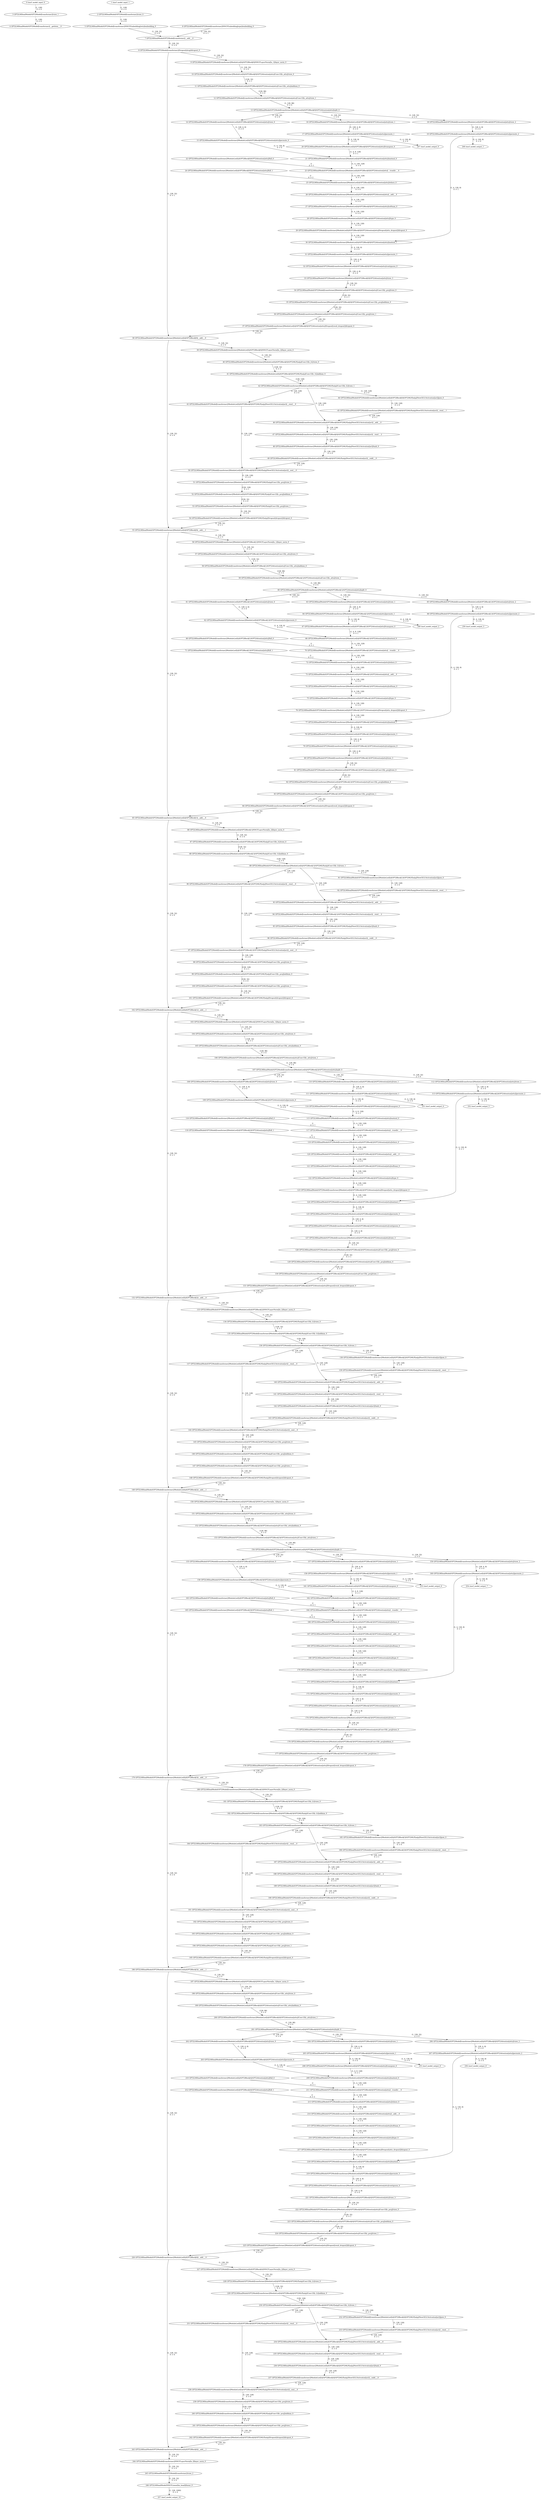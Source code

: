 strict digraph  {
"0 /nncf_model_input_0";
"1 /nncf_model_input_1";
"2 GPT2LMHeadModel/GPT2Model[transformer]/view_0";
"3 GPT2LMHeadModel/GPT2Model[transformer]/view_1";
"4 GPT2LMHeadModel/GPT2Model[transformer]/__getitem___0";
"5 GPT2LMHeadModel/GPT2Model[transformer]/NNCFEmbedding[wte]/embedding_0";
"6 GPT2LMHeadModel/GPT2Model[transformer]/NNCFEmbedding[wpe]/embedding_0";
"7 GPT2LMHeadModel/GPT2Model[transformer]/__add___0";
"8 GPT2LMHeadModel/GPT2Model[transformer]/Dropout[drop]/dropout_0";
"9 GPT2LMHeadModel/GPT2Model[transformer]/ModuleList[h]/GPT2Block[0]/NNCFLayerNorm[ln_1]/layer_norm_0";
"10 GPT2LMHeadModel/GPT2Model[transformer]/ModuleList[h]/GPT2Block[0]/GPT2Attention[attn]/Conv1D[c_attn]/view_0";
"11 GPT2LMHeadModel/GPT2Model[transformer]/ModuleList[h]/GPT2Block[0]/GPT2Attention[attn]/Conv1D[c_attn]/addmm_0";
"12 GPT2LMHeadModel/GPT2Model[transformer]/ModuleList[h]/GPT2Block[0]/GPT2Attention[attn]/Conv1D[c_attn]/view_1";
"13 GPT2LMHeadModel/GPT2Model[transformer]/ModuleList[h]/GPT2Block[0]/GPT2Attention[attn]/split_0";
"14 GPT2LMHeadModel/GPT2Model[transformer]/ModuleList[h]/GPT2Block[0]/GPT2Attention[attn]/view_0";
"15 GPT2LMHeadModel/GPT2Model[transformer]/ModuleList[h]/GPT2Block[0]/GPT2Attention[attn]/permute_0";
"16 GPT2LMHeadModel/GPT2Model[transformer]/ModuleList[h]/GPT2Block[0]/GPT2Attention[attn]/view_1";
"17 GPT2LMHeadModel/GPT2Model[transformer]/ModuleList[h]/GPT2Block[0]/GPT2Attention[attn]/permute_1";
"18 GPT2LMHeadModel/GPT2Model[transformer]/ModuleList[h]/GPT2Block[0]/GPT2Attention[attn]/view_2";
"19 GPT2LMHeadModel/GPT2Model[transformer]/ModuleList[h]/GPT2Block[0]/GPT2Attention[attn]/permute_2";
"20 GPT2LMHeadModel/GPT2Model[transformer]/ModuleList[h]/GPT2Block[0]/GPT2Attention[attn]/transpose_0";
"21 GPT2LMHeadModel/GPT2Model[transformer]/ModuleList[h]/GPT2Block[0]/GPT2Attention[attn]/matmul_0";
"22 GPT2LMHeadModel/GPT2Model[transformer]/ModuleList[h]/GPT2Block[0]/GPT2Attention[attn]/full_0";
"23 GPT2LMHeadModel/GPT2Model[transformer]/ModuleList[h]/GPT2Block[0]/GPT2Attention[attn]/__truediv___0";
"24 GPT2LMHeadModel/GPT2Model[transformer]/ModuleList[h]/GPT2Block[0]/GPT2Attention[attn]/full_1";
"25 GPT2LMHeadModel/GPT2Model[transformer]/ModuleList[h]/GPT2Block[0]/GPT2Attention[attn]/where_0";
"26 GPT2LMHeadModel/GPT2Model[transformer]/ModuleList[h]/GPT2Block[0]/GPT2Attention[attn]/__add___0";
"27 GPT2LMHeadModel/GPT2Model[transformer]/ModuleList[h]/GPT2Block[0]/GPT2Attention[attn]/softmax_0";
"28 GPT2LMHeadModel/GPT2Model[transformer]/ModuleList[h]/GPT2Block[0]/GPT2Attention[attn]/type_0";
"29 GPT2LMHeadModel/GPT2Model[transformer]/ModuleList[h]/GPT2Block[0]/GPT2Attention[attn]/Dropout[attn_dropout]/dropout_0";
"30 GPT2LMHeadModel/GPT2Model[transformer]/ModuleList[h]/GPT2Block[0]/GPT2Attention[attn]/matmul_1";
"31 GPT2LMHeadModel/GPT2Model[transformer]/ModuleList[h]/GPT2Block[0]/GPT2Attention[attn]/permute_3";
"32 GPT2LMHeadModel/GPT2Model[transformer]/ModuleList[h]/GPT2Block[0]/GPT2Attention[attn]/contiguous_0";
"33 GPT2LMHeadModel/GPT2Model[transformer]/ModuleList[h]/GPT2Block[0]/GPT2Attention[attn]/view_3";
"34 GPT2LMHeadModel/GPT2Model[transformer]/ModuleList[h]/GPT2Block[0]/GPT2Attention[attn]/Conv1D[c_proj]/view_0";
"35 GPT2LMHeadModel/GPT2Model[transformer]/ModuleList[h]/GPT2Block[0]/GPT2Attention[attn]/Conv1D[c_proj]/addmm_0";
"36 GPT2LMHeadModel/GPT2Model[transformer]/ModuleList[h]/GPT2Block[0]/GPT2Attention[attn]/Conv1D[c_proj]/view_1";
"37 GPT2LMHeadModel/GPT2Model[transformer]/ModuleList[h]/GPT2Block[0]/GPT2Attention[attn]/Dropout[resid_dropout]/dropout_0";
"38 GPT2LMHeadModel/GPT2Model[transformer]/ModuleList[h]/GPT2Block[0]/__add___0";
"39 GPT2LMHeadModel/GPT2Model[transformer]/ModuleList[h]/GPT2Block[0]/NNCFLayerNorm[ln_2]/layer_norm_0";
"40 GPT2LMHeadModel/GPT2Model[transformer]/ModuleList[h]/GPT2Block[0]/GPT2MLP[mlp]/Conv1D[c_fc]/view_0";
"41 GPT2LMHeadModel/GPT2Model[transformer]/ModuleList[h]/GPT2Block[0]/GPT2MLP[mlp]/Conv1D[c_fc]/addmm_0";
"42 GPT2LMHeadModel/GPT2Model[transformer]/ModuleList[h]/GPT2Block[0]/GPT2MLP[mlp]/Conv1D[c_fc]/view_1";
"43 GPT2LMHeadModel/GPT2Model[transformer]/ModuleList[h]/GPT2Block[0]/GPT2MLP[mlp]/NewGELUActivation[act]/__rmul___0";
"44 GPT2LMHeadModel/GPT2Model[transformer]/ModuleList[h]/GPT2Block[0]/GPT2MLP[mlp]/NewGELUActivation[act]/pow_0";
"45 GPT2LMHeadModel/GPT2Model[transformer]/ModuleList[h]/GPT2Block[0]/GPT2MLP[mlp]/NewGELUActivation[act]/__rmul___1";
"46 GPT2LMHeadModel/GPT2Model[transformer]/ModuleList[h]/GPT2Block[0]/GPT2MLP[mlp]/NewGELUActivation[act]/__add___0";
"47 GPT2LMHeadModel/GPT2Model[transformer]/ModuleList[h]/GPT2Block[0]/GPT2MLP[mlp]/NewGELUActivation[act]/__rmul___2";
"48 GPT2LMHeadModel/GPT2Model[transformer]/ModuleList[h]/GPT2Block[0]/GPT2MLP[mlp]/NewGELUActivation[act]/tanh_0";
"49 GPT2LMHeadModel/GPT2Model[transformer]/ModuleList[h]/GPT2Block[0]/GPT2MLP[mlp]/NewGELUActivation[act]/__radd___0";
"50 GPT2LMHeadModel/GPT2Model[transformer]/ModuleList[h]/GPT2Block[0]/GPT2MLP[mlp]/NewGELUActivation[act]/__mul___0";
"51 GPT2LMHeadModel/GPT2Model[transformer]/ModuleList[h]/GPT2Block[0]/GPT2MLP[mlp]/Conv1D[c_proj]/view_0";
"52 GPT2LMHeadModel/GPT2Model[transformer]/ModuleList[h]/GPT2Block[0]/GPT2MLP[mlp]/Conv1D[c_proj]/addmm_0";
"53 GPT2LMHeadModel/GPT2Model[transformer]/ModuleList[h]/GPT2Block[0]/GPT2MLP[mlp]/Conv1D[c_proj]/view_1";
"54 GPT2LMHeadModel/GPT2Model[transformer]/ModuleList[h]/GPT2Block[0]/GPT2MLP[mlp]/Dropout[dropout]/dropout_0";
"55 GPT2LMHeadModel/GPT2Model[transformer]/ModuleList[h]/GPT2Block[0]/__add___1";
"56 GPT2LMHeadModel/GPT2Model[transformer]/ModuleList[h]/GPT2Block[1]/NNCFLayerNorm[ln_1]/layer_norm_0";
"57 GPT2LMHeadModel/GPT2Model[transformer]/ModuleList[h]/GPT2Block[1]/GPT2Attention[attn]/Conv1D[c_attn]/view_0";
"58 GPT2LMHeadModel/GPT2Model[transformer]/ModuleList[h]/GPT2Block[1]/GPT2Attention[attn]/Conv1D[c_attn]/addmm_0";
"59 GPT2LMHeadModel/GPT2Model[transformer]/ModuleList[h]/GPT2Block[1]/GPT2Attention[attn]/Conv1D[c_attn]/view_1";
"60 GPT2LMHeadModel/GPT2Model[transformer]/ModuleList[h]/GPT2Block[1]/GPT2Attention[attn]/split_0";
"61 GPT2LMHeadModel/GPT2Model[transformer]/ModuleList[h]/GPT2Block[1]/GPT2Attention[attn]/view_0";
"62 GPT2LMHeadModel/GPT2Model[transformer]/ModuleList[h]/GPT2Block[1]/GPT2Attention[attn]/permute_0";
"63 GPT2LMHeadModel/GPT2Model[transformer]/ModuleList[h]/GPT2Block[1]/GPT2Attention[attn]/view_1";
"64 GPT2LMHeadModel/GPT2Model[transformer]/ModuleList[h]/GPT2Block[1]/GPT2Attention[attn]/permute_1";
"65 GPT2LMHeadModel/GPT2Model[transformer]/ModuleList[h]/GPT2Block[1]/GPT2Attention[attn]/view_2";
"66 GPT2LMHeadModel/GPT2Model[transformer]/ModuleList[h]/GPT2Block[1]/GPT2Attention[attn]/permute_2";
"67 GPT2LMHeadModel/GPT2Model[transformer]/ModuleList[h]/GPT2Block[1]/GPT2Attention[attn]/transpose_0";
"68 GPT2LMHeadModel/GPT2Model[transformer]/ModuleList[h]/GPT2Block[1]/GPT2Attention[attn]/matmul_0";
"69 GPT2LMHeadModel/GPT2Model[transformer]/ModuleList[h]/GPT2Block[1]/GPT2Attention[attn]/full_0";
"70 GPT2LMHeadModel/GPT2Model[transformer]/ModuleList[h]/GPT2Block[1]/GPT2Attention[attn]/__truediv___0";
"71 GPT2LMHeadModel/GPT2Model[transformer]/ModuleList[h]/GPT2Block[1]/GPT2Attention[attn]/full_1";
"72 GPT2LMHeadModel/GPT2Model[transformer]/ModuleList[h]/GPT2Block[1]/GPT2Attention[attn]/where_0";
"73 GPT2LMHeadModel/GPT2Model[transformer]/ModuleList[h]/GPT2Block[1]/GPT2Attention[attn]/__add___0";
"74 GPT2LMHeadModel/GPT2Model[transformer]/ModuleList[h]/GPT2Block[1]/GPT2Attention[attn]/softmax_0";
"75 GPT2LMHeadModel/GPT2Model[transformer]/ModuleList[h]/GPT2Block[1]/GPT2Attention[attn]/type_0";
"76 GPT2LMHeadModel/GPT2Model[transformer]/ModuleList[h]/GPT2Block[1]/GPT2Attention[attn]/Dropout[attn_dropout]/dropout_0";
"77 GPT2LMHeadModel/GPT2Model[transformer]/ModuleList[h]/GPT2Block[1]/GPT2Attention[attn]/matmul_1";
"78 GPT2LMHeadModel/GPT2Model[transformer]/ModuleList[h]/GPT2Block[1]/GPT2Attention[attn]/permute_3";
"79 GPT2LMHeadModel/GPT2Model[transformer]/ModuleList[h]/GPT2Block[1]/GPT2Attention[attn]/contiguous_0";
"80 GPT2LMHeadModel/GPT2Model[transformer]/ModuleList[h]/GPT2Block[1]/GPT2Attention[attn]/view_3";
"81 GPT2LMHeadModel/GPT2Model[transformer]/ModuleList[h]/GPT2Block[1]/GPT2Attention[attn]/Conv1D[c_proj]/view_0";
"82 GPT2LMHeadModel/GPT2Model[transformer]/ModuleList[h]/GPT2Block[1]/GPT2Attention[attn]/Conv1D[c_proj]/addmm_0";
"83 GPT2LMHeadModel/GPT2Model[transformer]/ModuleList[h]/GPT2Block[1]/GPT2Attention[attn]/Conv1D[c_proj]/view_1";
"84 GPT2LMHeadModel/GPT2Model[transformer]/ModuleList[h]/GPT2Block[1]/GPT2Attention[attn]/Dropout[resid_dropout]/dropout_0";
"85 GPT2LMHeadModel/GPT2Model[transformer]/ModuleList[h]/GPT2Block[1]/__add___0";
"86 GPT2LMHeadModel/GPT2Model[transformer]/ModuleList[h]/GPT2Block[1]/NNCFLayerNorm[ln_2]/layer_norm_0";
"87 GPT2LMHeadModel/GPT2Model[transformer]/ModuleList[h]/GPT2Block[1]/GPT2MLP[mlp]/Conv1D[c_fc]/view_0";
"88 GPT2LMHeadModel/GPT2Model[transformer]/ModuleList[h]/GPT2Block[1]/GPT2MLP[mlp]/Conv1D[c_fc]/addmm_0";
"89 GPT2LMHeadModel/GPT2Model[transformer]/ModuleList[h]/GPT2Block[1]/GPT2MLP[mlp]/Conv1D[c_fc]/view_1";
"90 GPT2LMHeadModel/GPT2Model[transformer]/ModuleList[h]/GPT2Block[1]/GPT2MLP[mlp]/NewGELUActivation[act]/__rmul___0";
"91 GPT2LMHeadModel/GPT2Model[transformer]/ModuleList[h]/GPT2Block[1]/GPT2MLP[mlp]/NewGELUActivation[act]/pow_0";
"92 GPT2LMHeadModel/GPT2Model[transformer]/ModuleList[h]/GPT2Block[1]/GPT2MLP[mlp]/NewGELUActivation[act]/__rmul___1";
"93 GPT2LMHeadModel/GPT2Model[transformer]/ModuleList[h]/GPT2Block[1]/GPT2MLP[mlp]/NewGELUActivation[act]/__add___0";
"94 GPT2LMHeadModel/GPT2Model[transformer]/ModuleList[h]/GPT2Block[1]/GPT2MLP[mlp]/NewGELUActivation[act]/__rmul___2";
"95 GPT2LMHeadModel/GPT2Model[transformer]/ModuleList[h]/GPT2Block[1]/GPT2MLP[mlp]/NewGELUActivation[act]/tanh_0";
"96 GPT2LMHeadModel/GPT2Model[transformer]/ModuleList[h]/GPT2Block[1]/GPT2MLP[mlp]/NewGELUActivation[act]/__radd___0";
"97 GPT2LMHeadModel/GPT2Model[transformer]/ModuleList[h]/GPT2Block[1]/GPT2MLP[mlp]/NewGELUActivation[act]/__mul___0";
"98 GPT2LMHeadModel/GPT2Model[transformer]/ModuleList[h]/GPT2Block[1]/GPT2MLP[mlp]/Conv1D[c_proj]/view_0";
"99 GPT2LMHeadModel/GPT2Model[transformer]/ModuleList[h]/GPT2Block[1]/GPT2MLP[mlp]/Conv1D[c_proj]/addmm_0";
"100 GPT2LMHeadModel/GPT2Model[transformer]/ModuleList[h]/GPT2Block[1]/GPT2MLP[mlp]/Conv1D[c_proj]/view_1";
"101 GPT2LMHeadModel/GPT2Model[transformer]/ModuleList[h]/GPT2Block[1]/GPT2MLP[mlp]/Dropout[dropout]/dropout_0";
"102 GPT2LMHeadModel/GPT2Model[transformer]/ModuleList[h]/GPT2Block[1]/__add___1";
"103 GPT2LMHeadModel/GPT2Model[transformer]/ModuleList[h]/GPT2Block[2]/NNCFLayerNorm[ln_1]/layer_norm_0";
"104 GPT2LMHeadModel/GPT2Model[transformer]/ModuleList[h]/GPT2Block[2]/GPT2Attention[attn]/Conv1D[c_attn]/view_0";
"105 GPT2LMHeadModel/GPT2Model[transformer]/ModuleList[h]/GPT2Block[2]/GPT2Attention[attn]/Conv1D[c_attn]/addmm_0";
"106 GPT2LMHeadModel/GPT2Model[transformer]/ModuleList[h]/GPT2Block[2]/GPT2Attention[attn]/Conv1D[c_attn]/view_1";
"107 GPT2LMHeadModel/GPT2Model[transformer]/ModuleList[h]/GPT2Block[2]/GPT2Attention[attn]/split_0";
"108 GPT2LMHeadModel/GPT2Model[transformer]/ModuleList[h]/GPT2Block[2]/GPT2Attention[attn]/view_0";
"109 GPT2LMHeadModel/GPT2Model[transformer]/ModuleList[h]/GPT2Block[2]/GPT2Attention[attn]/permute_0";
"110 GPT2LMHeadModel/GPT2Model[transformer]/ModuleList[h]/GPT2Block[2]/GPT2Attention[attn]/view_1";
"111 GPT2LMHeadModel/GPT2Model[transformer]/ModuleList[h]/GPT2Block[2]/GPT2Attention[attn]/permute_1";
"112 GPT2LMHeadModel/GPT2Model[transformer]/ModuleList[h]/GPT2Block[2]/GPT2Attention[attn]/view_2";
"113 GPT2LMHeadModel/GPT2Model[transformer]/ModuleList[h]/GPT2Block[2]/GPT2Attention[attn]/permute_2";
"114 GPT2LMHeadModel/GPT2Model[transformer]/ModuleList[h]/GPT2Block[2]/GPT2Attention[attn]/transpose_0";
"115 GPT2LMHeadModel/GPT2Model[transformer]/ModuleList[h]/GPT2Block[2]/GPT2Attention[attn]/matmul_0";
"116 GPT2LMHeadModel/GPT2Model[transformer]/ModuleList[h]/GPT2Block[2]/GPT2Attention[attn]/full_0";
"117 GPT2LMHeadModel/GPT2Model[transformer]/ModuleList[h]/GPT2Block[2]/GPT2Attention[attn]/__truediv___0";
"118 GPT2LMHeadModel/GPT2Model[transformer]/ModuleList[h]/GPT2Block[2]/GPT2Attention[attn]/full_1";
"119 GPT2LMHeadModel/GPT2Model[transformer]/ModuleList[h]/GPT2Block[2]/GPT2Attention[attn]/where_0";
"120 GPT2LMHeadModel/GPT2Model[transformer]/ModuleList[h]/GPT2Block[2]/GPT2Attention[attn]/__add___0";
"121 GPT2LMHeadModel/GPT2Model[transformer]/ModuleList[h]/GPT2Block[2]/GPT2Attention[attn]/softmax_0";
"122 GPT2LMHeadModel/GPT2Model[transformer]/ModuleList[h]/GPT2Block[2]/GPT2Attention[attn]/type_0";
"123 GPT2LMHeadModel/GPT2Model[transformer]/ModuleList[h]/GPT2Block[2]/GPT2Attention[attn]/Dropout[attn_dropout]/dropout_0";
"124 GPT2LMHeadModel/GPT2Model[transformer]/ModuleList[h]/GPT2Block[2]/GPT2Attention[attn]/matmul_1";
"125 GPT2LMHeadModel/GPT2Model[transformer]/ModuleList[h]/GPT2Block[2]/GPT2Attention[attn]/permute_3";
"126 GPT2LMHeadModel/GPT2Model[transformer]/ModuleList[h]/GPT2Block[2]/GPT2Attention[attn]/contiguous_0";
"127 GPT2LMHeadModel/GPT2Model[transformer]/ModuleList[h]/GPT2Block[2]/GPT2Attention[attn]/view_3";
"128 GPT2LMHeadModel/GPT2Model[transformer]/ModuleList[h]/GPT2Block[2]/GPT2Attention[attn]/Conv1D[c_proj]/view_0";
"129 GPT2LMHeadModel/GPT2Model[transformer]/ModuleList[h]/GPT2Block[2]/GPT2Attention[attn]/Conv1D[c_proj]/addmm_0";
"130 GPT2LMHeadModel/GPT2Model[transformer]/ModuleList[h]/GPT2Block[2]/GPT2Attention[attn]/Conv1D[c_proj]/view_1";
"131 GPT2LMHeadModel/GPT2Model[transformer]/ModuleList[h]/GPT2Block[2]/GPT2Attention[attn]/Dropout[resid_dropout]/dropout_0";
"132 GPT2LMHeadModel/GPT2Model[transformer]/ModuleList[h]/GPT2Block[2]/__add___0";
"133 GPT2LMHeadModel/GPT2Model[transformer]/ModuleList[h]/GPT2Block[2]/NNCFLayerNorm[ln_2]/layer_norm_0";
"134 GPT2LMHeadModel/GPT2Model[transformer]/ModuleList[h]/GPT2Block[2]/GPT2MLP[mlp]/Conv1D[c_fc]/view_0";
"135 GPT2LMHeadModel/GPT2Model[transformer]/ModuleList[h]/GPT2Block[2]/GPT2MLP[mlp]/Conv1D[c_fc]/addmm_0";
"136 GPT2LMHeadModel/GPT2Model[transformer]/ModuleList[h]/GPT2Block[2]/GPT2MLP[mlp]/Conv1D[c_fc]/view_1";
"137 GPT2LMHeadModel/GPT2Model[transformer]/ModuleList[h]/GPT2Block[2]/GPT2MLP[mlp]/NewGELUActivation[act]/__rmul___0";
"138 GPT2LMHeadModel/GPT2Model[transformer]/ModuleList[h]/GPT2Block[2]/GPT2MLP[mlp]/NewGELUActivation[act]/pow_0";
"139 GPT2LMHeadModel/GPT2Model[transformer]/ModuleList[h]/GPT2Block[2]/GPT2MLP[mlp]/NewGELUActivation[act]/__rmul___1";
"140 GPT2LMHeadModel/GPT2Model[transformer]/ModuleList[h]/GPT2Block[2]/GPT2MLP[mlp]/NewGELUActivation[act]/__add___0";
"141 GPT2LMHeadModel/GPT2Model[transformer]/ModuleList[h]/GPT2Block[2]/GPT2MLP[mlp]/NewGELUActivation[act]/__rmul___2";
"142 GPT2LMHeadModel/GPT2Model[transformer]/ModuleList[h]/GPT2Block[2]/GPT2MLP[mlp]/NewGELUActivation[act]/tanh_0";
"143 GPT2LMHeadModel/GPT2Model[transformer]/ModuleList[h]/GPT2Block[2]/GPT2MLP[mlp]/NewGELUActivation[act]/__radd___0";
"144 GPT2LMHeadModel/GPT2Model[transformer]/ModuleList[h]/GPT2Block[2]/GPT2MLP[mlp]/NewGELUActivation[act]/__mul___0";
"145 GPT2LMHeadModel/GPT2Model[transformer]/ModuleList[h]/GPT2Block[2]/GPT2MLP[mlp]/Conv1D[c_proj]/view_0";
"146 GPT2LMHeadModel/GPT2Model[transformer]/ModuleList[h]/GPT2Block[2]/GPT2MLP[mlp]/Conv1D[c_proj]/addmm_0";
"147 GPT2LMHeadModel/GPT2Model[transformer]/ModuleList[h]/GPT2Block[2]/GPT2MLP[mlp]/Conv1D[c_proj]/view_1";
"148 GPT2LMHeadModel/GPT2Model[transformer]/ModuleList[h]/GPT2Block[2]/GPT2MLP[mlp]/Dropout[dropout]/dropout_0";
"149 GPT2LMHeadModel/GPT2Model[transformer]/ModuleList[h]/GPT2Block[2]/__add___1";
"150 GPT2LMHeadModel/GPT2Model[transformer]/ModuleList[h]/GPT2Block[3]/NNCFLayerNorm[ln_1]/layer_norm_0";
"151 GPT2LMHeadModel/GPT2Model[transformer]/ModuleList[h]/GPT2Block[3]/GPT2Attention[attn]/Conv1D[c_attn]/view_0";
"152 GPT2LMHeadModel/GPT2Model[transformer]/ModuleList[h]/GPT2Block[3]/GPT2Attention[attn]/Conv1D[c_attn]/addmm_0";
"153 GPT2LMHeadModel/GPT2Model[transformer]/ModuleList[h]/GPT2Block[3]/GPT2Attention[attn]/Conv1D[c_attn]/view_1";
"154 GPT2LMHeadModel/GPT2Model[transformer]/ModuleList[h]/GPT2Block[3]/GPT2Attention[attn]/split_0";
"155 GPT2LMHeadModel/GPT2Model[transformer]/ModuleList[h]/GPT2Block[3]/GPT2Attention[attn]/view_0";
"156 GPT2LMHeadModel/GPT2Model[transformer]/ModuleList[h]/GPT2Block[3]/GPT2Attention[attn]/permute_0";
"157 GPT2LMHeadModel/GPT2Model[transformer]/ModuleList[h]/GPT2Block[3]/GPT2Attention[attn]/view_1";
"158 GPT2LMHeadModel/GPT2Model[transformer]/ModuleList[h]/GPT2Block[3]/GPT2Attention[attn]/permute_1";
"159 GPT2LMHeadModel/GPT2Model[transformer]/ModuleList[h]/GPT2Block[3]/GPT2Attention[attn]/view_2";
"160 GPT2LMHeadModel/GPT2Model[transformer]/ModuleList[h]/GPT2Block[3]/GPT2Attention[attn]/permute_2";
"161 GPT2LMHeadModel/GPT2Model[transformer]/ModuleList[h]/GPT2Block[3]/GPT2Attention[attn]/transpose_0";
"162 GPT2LMHeadModel/GPT2Model[transformer]/ModuleList[h]/GPT2Block[3]/GPT2Attention[attn]/matmul_0";
"163 GPT2LMHeadModel/GPT2Model[transformer]/ModuleList[h]/GPT2Block[3]/GPT2Attention[attn]/full_0";
"164 GPT2LMHeadModel/GPT2Model[transformer]/ModuleList[h]/GPT2Block[3]/GPT2Attention[attn]/__truediv___0";
"165 GPT2LMHeadModel/GPT2Model[transformer]/ModuleList[h]/GPT2Block[3]/GPT2Attention[attn]/full_1";
"166 GPT2LMHeadModel/GPT2Model[transformer]/ModuleList[h]/GPT2Block[3]/GPT2Attention[attn]/where_0";
"167 GPT2LMHeadModel/GPT2Model[transformer]/ModuleList[h]/GPT2Block[3]/GPT2Attention[attn]/__add___0";
"168 GPT2LMHeadModel/GPT2Model[transformer]/ModuleList[h]/GPT2Block[3]/GPT2Attention[attn]/softmax_0";
"169 GPT2LMHeadModel/GPT2Model[transformer]/ModuleList[h]/GPT2Block[3]/GPT2Attention[attn]/type_0";
"170 GPT2LMHeadModel/GPT2Model[transformer]/ModuleList[h]/GPT2Block[3]/GPT2Attention[attn]/Dropout[attn_dropout]/dropout_0";
"171 GPT2LMHeadModel/GPT2Model[transformer]/ModuleList[h]/GPT2Block[3]/GPT2Attention[attn]/matmul_1";
"172 GPT2LMHeadModel/GPT2Model[transformer]/ModuleList[h]/GPT2Block[3]/GPT2Attention[attn]/permute_3";
"173 GPT2LMHeadModel/GPT2Model[transformer]/ModuleList[h]/GPT2Block[3]/GPT2Attention[attn]/contiguous_0";
"174 GPT2LMHeadModel/GPT2Model[transformer]/ModuleList[h]/GPT2Block[3]/GPT2Attention[attn]/view_3";
"175 GPT2LMHeadModel/GPT2Model[transformer]/ModuleList[h]/GPT2Block[3]/GPT2Attention[attn]/Conv1D[c_proj]/view_0";
"176 GPT2LMHeadModel/GPT2Model[transformer]/ModuleList[h]/GPT2Block[3]/GPT2Attention[attn]/Conv1D[c_proj]/addmm_0";
"177 GPT2LMHeadModel/GPT2Model[transformer]/ModuleList[h]/GPT2Block[3]/GPT2Attention[attn]/Conv1D[c_proj]/view_1";
"178 GPT2LMHeadModel/GPT2Model[transformer]/ModuleList[h]/GPT2Block[3]/GPT2Attention[attn]/Dropout[resid_dropout]/dropout_0";
"179 GPT2LMHeadModel/GPT2Model[transformer]/ModuleList[h]/GPT2Block[3]/__add___0";
"180 GPT2LMHeadModel/GPT2Model[transformer]/ModuleList[h]/GPT2Block[3]/NNCFLayerNorm[ln_2]/layer_norm_0";
"181 GPT2LMHeadModel/GPT2Model[transformer]/ModuleList[h]/GPT2Block[3]/GPT2MLP[mlp]/Conv1D[c_fc]/view_0";
"182 GPT2LMHeadModel/GPT2Model[transformer]/ModuleList[h]/GPT2Block[3]/GPT2MLP[mlp]/Conv1D[c_fc]/addmm_0";
"183 GPT2LMHeadModel/GPT2Model[transformer]/ModuleList[h]/GPT2Block[3]/GPT2MLP[mlp]/Conv1D[c_fc]/view_1";
"184 GPT2LMHeadModel/GPT2Model[transformer]/ModuleList[h]/GPT2Block[3]/GPT2MLP[mlp]/NewGELUActivation[act]/__rmul___0";
"185 GPT2LMHeadModel/GPT2Model[transformer]/ModuleList[h]/GPT2Block[3]/GPT2MLP[mlp]/NewGELUActivation[act]/pow_0";
"186 GPT2LMHeadModel/GPT2Model[transformer]/ModuleList[h]/GPT2Block[3]/GPT2MLP[mlp]/NewGELUActivation[act]/__rmul___1";
"187 GPT2LMHeadModel/GPT2Model[transformer]/ModuleList[h]/GPT2Block[3]/GPT2MLP[mlp]/NewGELUActivation[act]/__add___0";
"188 GPT2LMHeadModel/GPT2Model[transformer]/ModuleList[h]/GPT2Block[3]/GPT2MLP[mlp]/NewGELUActivation[act]/__rmul___2";
"189 GPT2LMHeadModel/GPT2Model[transformer]/ModuleList[h]/GPT2Block[3]/GPT2MLP[mlp]/NewGELUActivation[act]/tanh_0";
"190 GPT2LMHeadModel/GPT2Model[transformer]/ModuleList[h]/GPT2Block[3]/GPT2MLP[mlp]/NewGELUActivation[act]/__radd___0";
"191 GPT2LMHeadModel/GPT2Model[transformer]/ModuleList[h]/GPT2Block[3]/GPT2MLP[mlp]/NewGELUActivation[act]/__mul___0";
"192 GPT2LMHeadModel/GPT2Model[transformer]/ModuleList[h]/GPT2Block[3]/GPT2MLP[mlp]/Conv1D[c_proj]/view_0";
"193 GPT2LMHeadModel/GPT2Model[transformer]/ModuleList[h]/GPT2Block[3]/GPT2MLP[mlp]/Conv1D[c_proj]/addmm_0";
"194 GPT2LMHeadModel/GPT2Model[transformer]/ModuleList[h]/GPT2Block[3]/GPT2MLP[mlp]/Conv1D[c_proj]/view_1";
"195 GPT2LMHeadModel/GPT2Model[transformer]/ModuleList[h]/GPT2Block[3]/GPT2MLP[mlp]/Dropout[dropout]/dropout_0";
"196 GPT2LMHeadModel/GPT2Model[transformer]/ModuleList[h]/GPT2Block[3]/__add___1";
"197 GPT2LMHeadModel/GPT2Model[transformer]/ModuleList[h]/GPT2Block[4]/NNCFLayerNorm[ln_1]/layer_norm_0";
"198 GPT2LMHeadModel/GPT2Model[transformer]/ModuleList[h]/GPT2Block[4]/GPT2Attention[attn]/Conv1D[c_attn]/view_0";
"199 GPT2LMHeadModel/GPT2Model[transformer]/ModuleList[h]/GPT2Block[4]/GPT2Attention[attn]/Conv1D[c_attn]/addmm_0";
"200 GPT2LMHeadModel/GPT2Model[transformer]/ModuleList[h]/GPT2Block[4]/GPT2Attention[attn]/Conv1D[c_attn]/view_1";
"201 GPT2LMHeadModel/GPT2Model[transformer]/ModuleList[h]/GPT2Block[4]/GPT2Attention[attn]/split_0";
"202 GPT2LMHeadModel/GPT2Model[transformer]/ModuleList[h]/GPT2Block[4]/GPT2Attention[attn]/view_0";
"203 GPT2LMHeadModel/GPT2Model[transformer]/ModuleList[h]/GPT2Block[4]/GPT2Attention[attn]/permute_0";
"204 GPT2LMHeadModel/GPT2Model[transformer]/ModuleList[h]/GPT2Block[4]/GPT2Attention[attn]/view_1";
"205 GPT2LMHeadModel/GPT2Model[transformer]/ModuleList[h]/GPT2Block[4]/GPT2Attention[attn]/permute_1";
"206 GPT2LMHeadModel/GPT2Model[transformer]/ModuleList[h]/GPT2Block[4]/GPT2Attention[attn]/view_2";
"207 GPT2LMHeadModel/GPT2Model[transformer]/ModuleList[h]/GPT2Block[4]/GPT2Attention[attn]/permute_2";
"208 GPT2LMHeadModel/GPT2Model[transformer]/ModuleList[h]/GPT2Block[4]/GPT2Attention[attn]/transpose_0";
"209 GPT2LMHeadModel/GPT2Model[transformer]/ModuleList[h]/GPT2Block[4]/GPT2Attention[attn]/matmul_0";
"210 GPT2LMHeadModel/GPT2Model[transformer]/ModuleList[h]/GPT2Block[4]/GPT2Attention[attn]/full_0";
"211 GPT2LMHeadModel/GPT2Model[transformer]/ModuleList[h]/GPT2Block[4]/GPT2Attention[attn]/__truediv___0";
"212 GPT2LMHeadModel/GPT2Model[transformer]/ModuleList[h]/GPT2Block[4]/GPT2Attention[attn]/full_1";
"213 GPT2LMHeadModel/GPT2Model[transformer]/ModuleList[h]/GPT2Block[4]/GPT2Attention[attn]/where_0";
"214 GPT2LMHeadModel/GPT2Model[transformer]/ModuleList[h]/GPT2Block[4]/GPT2Attention[attn]/__add___0";
"215 GPT2LMHeadModel/GPT2Model[transformer]/ModuleList[h]/GPT2Block[4]/GPT2Attention[attn]/softmax_0";
"216 GPT2LMHeadModel/GPT2Model[transformer]/ModuleList[h]/GPT2Block[4]/GPT2Attention[attn]/type_0";
"217 GPT2LMHeadModel/GPT2Model[transformer]/ModuleList[h]/GPT2Block[4]/GPT2Attention[attn]/Dropout[attn_dropout]/dropout_0";
"218 GPT2LMHeadModel/GPT2Model[transformer]/ModuleList[h]/GPT2Block[4]/GPT2Attention[attn]/matmul_1";
"219 GPT2LMHeadModel/GPT2Model[transformer]/ModuleList[h]/GPT2Block[4]/GPT2Attention[attn]/permute_3";
"220 GPT2LMHeadModel/GPT2Model[transformer]/ModuleList[h]/GPT2Block[4]/GPT2Attention[attn]/contiguous_0";
"221 GPT2LMHeadModel/GPT2Model[transformer]/ModuleList[h]/GPT2Block[4]/GPT2Attention[attn]/view_3";
"222 GPT2LMHeadModel/GPT2Model[transformer]/ModuleList[h]/GPT2Block[4]/GPT2Attention[attn]/Conv1D[c_proj]/view_0";
"223 GPT2LMHeadModel/GPT2Model[transformer]/ModuleList[h]/GPT2Block[4]/GPT2Attention[attn]/Conv1D[c_proj]/addmm_0";
"224 GPT2LMHeadModel/GPT2Model[transformer]/ModuleList[h]/GPT2Block[4]/GPT2Attention[attn]/Conv1D[c_proj]/view_1";
"225 GPT2LMHeadModel/GPT2Model[transformer]/ModuleList[h]/GPT2Block[4]/GPT2Attention[attn]/Dropout[resid_dropout]/dropout_0";
"226 GPT2LMHeadModel/GPT2Model[transformer]/ModuleList[h]/GPT2Block[4]/__add___0";
"227 GPT2LMHeadModel/GPT2Model[transformer]/ModuleList[h]/GPT2Block[4]/NNCFLayerNorm[ln_2]/layer_norm_0";
"228 GPT2LMHeadModel/GPT2Model[transformer]/ModuleList[h]/GPT2Block[4]/GPT2MLP[mlp]/Conv1D[c_fc]/view_0";
"229 GPT2LMHeadModel/GPT2Model[transformer]/ModuleList[h]/GPT2Block[4]/GPT2MLP[mlp]/Conv1D[c_fc]/addmm_0";
"230 GPT2LMHeadModel/GPT2Model[transformer]/ModuleList[h]/GPT2Block[4]/GPT2MLP[mlp]/Conv1D[c_fc]/view_1";
"231 GPT2LMHeadModel/GPT2Model[transformer]/ModuleList[h]/GPT2Block[4]/GPT2MLP[mlp]/NewGELUActivation[act]/__rmul___0";
"232 GPT2LMHeadModel/GPT2Model[transformer]/ModuleList[h]/GPT2Block[4]/GPT2MLP[mlp]/NewGELUActivation[act]/pow_0";
"233 GPT2LMHeadModel/GPT2Model[transformer]/ModuleList[h]/GPT2Block[4]/GPT2MLP[mlp]/NewGELUActivation[act]/__rmul___1";
"234 GPT2LMHeadModel/GPT2Model[transformer]/ModuleList[h]/GPT2Block[4]/GPT2MLP[mlp]/NewGELUActivation[act]/__add___0";
"235 GPT2LMHeadModel/GPT2Model[transformer]/ModuleList[h]/GPT2Block[4]/GPT2MLP[mlp]/NewGELUActivation[act]/__rmul___2";
"236 GPT2LMHeadModel/GPT2Model[transformer]/ModuleList[h]/GPT2Block[4]/GPT2MLP[mlp]/NewGELUActivation[act]/tanh_0";
"237 GPT2LMHeadModel/GPT2Model[transformer]/ModuleList[h]/GPT2Block[4]/GPT2MLP[mlp]/NewGELUActivation[act]/__radd___0";
"238 GPT2LMHeadModel/GPT2Model[transformer]/ModuleList[h]/GPT2Block[4]/GPT2MLP[mlp]/NewGELUActivation[act]/__mul___0";
"239 GPT2LMHeadModel/GPT2Model[transformer]/ModuleList[h]/GPT2Block[4]/GPT2MLP[mlp]/Conv1D[c_proj]/view_0";
"240 GPT2LMHeadModel/GPT2Model[transformer]/ModuleList[h]/GPT2Block[4]/GPT2MLP[mlp]/Conv1D[c_proj]/addmm_0";
"241 GPT2LMHeadModel/GPT2Model[transformer]/ModuleList[h]/GPT2Block[4]/GPT2MLP[mlp]/Conv1D[c_proj]/view_1";
"242 GPT2LMHeadModel/GPT2Model[transformer]/ModuleList[h]/GPT2Block[4]/GPT2MLP[mlp]/Dropout[dropout]/dropout_0";
"243 GPT2LMHeadModel/GPT2Model[transformer]/ModuleList[h]/GPT2Block[4]/__add___1";
"244 GPT2LMHeadModel/GPT2Model[transformer]/NNCFLayerNorm[ln_f]/layer_norm_0";
"245 GPT2LMHeadModel/GPT2Model[transformer]/view_2";
"246 GPT2LMHeadModel/NNCFLinear[lm_head]/linear_0";
"247 /nncf_model_output_0";
"248 /nncf_model_output_1";
"249 /nncf_model_output_2";
"250 /nncf_model_output_3";
"251 /nncf_model_output_4";
"252 /nncf_model_output_5";
"253 /nncf_model_output_6";
"254 /nncf_model_output_7";
"255 /nncf_model_output_8";
"256 /nncf_model_output_9";
"257 /nncf_model_output_10";
"0 /nncf_model_input_0" -> "3 GPT2LMHeadModel/GPT2Model[transformer]/view_1"  [label="(1, 128) \n0 -> 0", style=dashed];
"1 /nncf_model_input_1" -> "2 GPT2LMHeadModel/GPT2Model[transformer]/view_0"  [label="(1, 128) \n0 -> 0", style=dashed];
"2 GPT2LMHeadModel/GPT2Model[transformer]/view_0" -> "5 GPT2LMHeadModel/GPT2Model[transformer]/NNCFEmbedding[wte]/embedding_0"  [label="(1, 128) \n0 -> 0", style=dashed];
"3 GPT2LMHeadModel/GPT2Model[transformer]/view_1" -> "4 GPT2LMHeadModel/GPT2Model[transformer]/__getitem___0"  [label="(1, 128) \n0 -> 0", style=dashed];
"5 GPT2LMHeadModel/GPT2Model[transformer]/NNCFEmbedding[wte]/embedding_0" -> "7 GPT2LMHeadModel/GPT2Model[transformer]/__add___0"  [label="(1, 128, 32) \n0 -> 0", style=solid];
"6 GPT2LMHeadModel/GPT2Model[transformer]/NNCFEmbedding[wpe]/embedding_0" -> "7 GPT2LMHeadModel/GPT2Model[transformer]/__add___0"  [label="(1, 128, 32) \n0 -> 1", style=solid];
"7 GPT2LMHeadModel/GPT2Model[transformer]/__add___0" -> "8 GPT2LMHeadModel/GPT2Model[transformer]/Dropout[drop]/dropout_0"  [label="(1, 128, 32) \n0 -> 0", style=solid];
"8 GPT2LMHeadModel/GPT2Model[transformer]/Dropout[drop]/dropout_0" -> "9 GPT2LMHeadModel/GPT2Model[transformer]/ModuleList[h]/GPT2Block[0]/NNCFLayerNorm[ln_1]/layer_norm_0"  [label="(1, 128, 32) \n0 -> 0", style=solid];
"8 GPT2LMHeadModel/GPT2Model[transformer]/Dropout[drop]/dropout_0" -> "38 GPT2LMHeadModel/GPT2Model[transformer]/ModuleList[h]/GPT2Block[0]/__add___0"  [label="(1, 128, 32) \n0 -> 1", style=solid];
"9 GPT2LMHeadModel/GPT2Model[transformer]/ModuleList[h]/GPT2Block[0]/NNCFLayerNorm[ln_1]/layer_norm_0" -> "10 GPT2LMHeadModel/GPT2Model[transformer]/ModuleList[h]/GPT2Block[0]/GPT2Attention[attn]/Conv1D[c_attn]/view_0"  [label="(1, 128, 32) \n0 -> 0", style=solid];
"10 GPT2LMHeadModel/GPT2Model[transformer]/ModuleList[h]/GPT2Block[0]/GPT2Attention[attn]/Conv1D[c_attn]/view_0" -> "11 GPT2LMHeadModel/GPT2Model[transformer]/ModuleList[h]/GPT2Block[0]/GPT2Attention[attn]/Conv1D[c_attn]/addmm_0"  [label="(128, 32) \n0 -> 1", style=solid];
"11 GPT2LMHeadModel/GPT2Model[transformer]/ModuleList[h]/GPT2Block[0]/GPT2Attention[attn]/Conv1D[c_attn]/addmm_0" -> "12 GPT2LMHeadModel/GPT2Model[transformer]/ModuleList[h]/GPT2Block[0]/GPT2Attention[attn]/Conv1D[c_attn]/view_1"  [label="(128, 96) \n0 -> 0", style=solid];
"12 GPT2LMHeadModel/GPT2Model[transformer]/ModuleList[h]/GPT2Block[0]/GPT2Attention[attn]/Conv1D[c_attn]/view_1" -> "13 GPT2LMHeadModel/GPT2Model[transformer]/ModuleList[h]/GPT2Block[0]/GPT2Attention[attn]/split_0"  [label="(1, 128, 96) \n0 -> 0", style=solid];
"13 GPT2LMHeadModel/GPT2Model[transformer]/ModuleList[h]/GPT2Block[0]/GPT2Attention[attn]/split_0" -> "14 GPT2LMHeadModel/GPT2Model[transformer]/ModuleList[h]/GPT2Block[0]/GPT2Attention[attn]/view_0"  [label="(1, 128, 32) \n0 -> 0", style=solid];
"13 GPT2LMHeadModel/GPT2Model[transformer]/ModuleList[h]/GPT2Block[0]/GPT2Attention[attn]/split_0" -> "16 GPT2LMHeadModel/GPT2Model[transformer]/ModuleList[h]/GPT2Block[0]/GPT2Attention[attn]/view_1"  [label="(1, 128, 32) \n1 -> 0", style=solid];
"13 GPT2LMHeadModel/GPT2Model[transformer]/ModuleList[h]/GPT2Block[0]/GPT2Attention[attn]/split_0" -> "18 GPT2LMHeadModel/GPT2Model[transformer]/ModuleList[h]/GPT2Block[0]/GPT2Attention[attn]/view_2"  [label="(1, 128, 32) \n2 -> 0", style=solid];
"14 GPT2LMHeadModel/GPT2Model[transformer]/ModuleList[h]/GPT2Block[0]/GPT2Attention[attn]/view_0" -> "15 GPT2LMHeadModel/GPT2Model[transformer]/ModuleList[h]/GPT2Block[0]/GPT2Attention[attn]/permute_0"  [label="(1, 128, 4, 8) \n0 -> 0", style=solid];
"15 GPT2LMHeadModel/GPT2Model[transformer]/ModuleList[h]/GPT2Block[0]/GPT2Attention[attn]/permute_0" -> "21 GPT2LMHeadModel/GPT2Model[transformer]/ModuleList[h]/GPT2Block[0]/GPT2Attention[attn]/matmul_0"  [label="(1, 4, 128, 8) \n0 -> 0", style=solid];
"16 GPT2LMHeadModel/GPT2Model[transformer]/ModuleList[h]/GPT2Block[0]/GPT2Attention[attn]/view_1" -> "17 GPT2LMHeadModel/GPT2Model[transformer]/ModuleList[h]/GPT2Block[0]/GPT2Attention[attn]/permute_1"  [label="(1, 128, 4, 8) \n0 -> 0", style=solid];
"17 GPT2LMHeadModel/GPT2Model[transformer]/ModuleList[h]/GPT2Block[0]/GPT2Attention[attn]/permute_1" -> "20 GPT2LMHeadModel/GPT2Model[transformer]/ModuleList[h]/GPT2Block[0]/GPT2Attention[attn]/transpose_0"  [label="(1, 4, 128, 8) \n0 -> 0", style=solid];
"17 GPT2LMHeadModel/GPT2Model[transformer]/ModuleList[h]/GPT2Block[0]/GPT2Attention[attn]/permute_1" -> "247 /nncf_model_output_0"  [label="(1, 4, 128, 8) \n0 -> 0", style=solid];
"18 GPT2LMHeadModel/GPT2Model[transformer]/ModuleList[h]/GPT2Block[0]/GPT2Attention[attn]/view_2" -> "19 GPT2LMHeadModel/GPT2Model[transformer]/ModuleList[h]/GPT2Block[0]/GPT2Attention[attn]/permute_2"  [label="(1, 128, 4, 8) \n0 -> 0", style=solid];
"19 GPT2LMHeadModel/GPT2Model[transformer]/ModuleList[h]/GPT2Block[0]/GPT2Attention[attn]/permute_2" -> "30 GPT2LMHeadModel/GPT2Model[transformer]/ModuleList[h]/GPT2Block[0]/GPT2Attention[attn]/matmul_1"  [label="(1, 4, 128, 8) \n0 -> 1", style=solid];
"19 GPT2LMHeadModel/GPT2Model[transformer]/ModuleList[h]/GPT2Block[0]/GPT2Attention[attn]/permute_2" -> "248 /nncf_model_output_1"  [label="(1, 4, 128, 8) \n0 -> 0", style=solid];
"20 GPT2LMHeadModel/GPT2Model[transformer]/ModuleList[h]/GPT2Block[0]/GPT2Attention[attn]/transpose_0" -> "21 GPT2LMHeadModel/GPT2Model[transformer]/ModuleList[h]/GPT2Block[0]/GPT2Attention[attn]/matmul_0"  [label="(1, 4, 8, 128) \n0 -> 1", style=solid];
"21 GPT2LMHeadModel/GPT2Model[transformer]/ModuleList[h]/GPT2Block[0]/GPT2Attention[attn]/matmul_0" -> "23 GPT2LMHeadModel/GPT2Model[transformer]/ModuleList[h]/GPT2Block[0]/GPT2Attention[attn]/__truediv___0"  [label="(1, 4, 128, 128) \n0 -> 0", style=solid];
"22 GPT2LMHeadModel/GPT2Model[transformer]/ModuleList[h]/GPT2Block[0]/GPT2Attention[attn]/full_0" -> "23 GPT2LMHeadModel/GPT2Model[transformer]/ModuleList[h]/GPT2Block[0]/GPT2Attention[attn]/__truediv___0"  [label="() \n0 -> 1", style=solid];
"23 GPT2LMHeadModel/GPT2Model[transformer]/ModuleList[h]/GPT2Block[0]/GPT2Attention[attn]/__truediv___0" -> "25 GPT2LMHeadModel/GPT2Model[transformer]/ModuleList[h]/GPT2Block[0]/GPT2Attention[attn]/where_0"  [label="(1, 4, 128, 128) \n0 -> 1", style=solid];
"24 GPT2LMHeadModel/GPT2Model[transformer]/ModuleList[h]/GPT2Block[0]/GPT2Attention[attn]/full_1" -> "25 GPT2LMHeadModel/GPT2Model[transformer]/ModuleList[h]/GPT2Block[0]/GPT2Attention[attn]/where_0"  [label="() \n0 -> 2", style=solid];
"25 GPT2LMHeadModel/GPT2Model[transformer]/ModuleList[h]/GPT2Block[0]/GPT2Attention[attn]/where_0" -> "26 GPT2LMHeadModel/GPT2Model[transformer]/ModuleList[h]/GPT2Block[0]/GPT2Attention[attn]/__add___0"  [label="(1, 4, 128, 128) \n0 -> 0", style=solid];
"26 GPT2LMHeadModel/GPT2Model[transformer]/ModuleList[h]/GPT2Block[0]/GPT2Attention[attn]/__add___0" -> "27 GPT2LMHeadModel/GPT2Model[transformer]/ModuleList[h]/GPT2Block[0]/GPT2Attention[attn]/softmax_0"  [label="(1, 4, 128, 128) \n0 -> 0", style=solid];
"27 GPT2LMHeadModel/GPT2Model[transformer]/ModuleList[h]/GPT2Block[0]/GPT2Attention[attn]/softmax_0" -> "28 GPT2LMHeadModel/GPT2Model[transformer]/ModuleList[h]/GPT2Block[0]/GPT2Attention[attn]/type_0"  [label="(1, 4, 128, 128) \n0 -> 0", style=solid];
"28 GPT2LMHeadModel/GPT2Model[transformer]/ModuleList[h]/GPT2Block[0]/GPT2Attention[attn]/type_0" -> "29 GPT2LMHeadModel/GPT2Model[transformer]/ModuleList[h]/GPT2Block[0]/GPT2Attention[attn]/Dropout[attn_dropout]/dropout_0"  [label="(1, 4, 128, 128) \n0 -> 0", style=solid];
"29 GPT2LMHeadModel/GPT2Model[transformer]/ModuleList[h]/GPT2Block[0]/GPT2Attention[attn]/Dropout[attn_dropout]/dropout_0" -> "30 GPT2LMHeadModel/GPT2Model[transformer]/ModuleList[h]/GPT2Block[0]/GPT2Attention[attn]/matmul_1"  [label="(1, 4, 128, 128) \n0 -> 0", style=solid];
"30 GPT2LMHeadModel/GPT2Model[transformer]/ModuleList[h]/GPT2Block[0]/GPT2Attention[attn]/matmul_1" -> "31 GPT2LMHeadModel/GPT2Model[transformer]/ModuleList[h]/GPT2Block[0]/GPT2Attention[attn]/permute_3"  [label="(1, 4, 128, 8) \n0 -> 0", style=solid];
"31 GPT2LMHeadModel/GPT2Model[transformer]/ModuleList[h]/GPT2Block[0]/GPT2Attention[attn]/permute_3" -> "32 GPT2LMHeadModel/GPT2Model[transformer]/ModuleList[h]/GPT2Block[0]/GPT2Attention[attn]/contiguous_0"  [label="(1, 128, 4, 8) \n0 -> 0", style=solid];
"32 GPT2LMHeadModel/GPT2Model[transformer]/ModuleList[h]/GPT2Block[0]/GPT2Attention[attn]/contiguous_0" -> "33 GPT2LMHeadModel/GPT2Model[transformer]/ModuleList[h]/GPT2Block[0]/GPT2Attention[attn]/view_3"  [label="(1, 128, 4, 8) \n0 -> 0", style=solid];
"33 GPT2LMHeadModel/GPT2Model[transformer]/ModuleList[h]/GPT2Block[0]/GPT2Attention[attn]/view_3" -> "34 GPT2LMHeadModel/GPT2Model[transformer]/ModuleList[h]/GPT2Block[0]/GPT2Attention[attn]/Conv1D[c_proj]/view_0"  [label="(1, 128, 32) \n0 -> 0", style=solid];
"34 GPT2LMHeadModel/GPT2Model[transformer]/ModuleList[h]/GPT2Block[0]/GPT2Attention[attn]/Conv1D[c_proj]/view_0" -> "35 GPT2LMHeadModel/GPT2Model[transformer]/ModuleList[h]/GPT2Block[0]/GPT2Attention[attn]/Conv1D[c_proj]/addmm_0"  [label="(128, 32) \n0 -> 1", style=solid];
"35 GPT2LMHeadModel/GPT2Model[transformer]/ModuleList[h]/GPT2Block[0]/GPT2Attention[attn]/Conv1D[c_proj]/addmm_0" -> "36 GPT2LMHeadModel/GPT2Model[transformer]/ModuleList[h]/GPT2Block[0]/GPT2Attention[attn]/Conv1D[c_proj]/view_1"  [label="(128, 32) \n0 -> 0", style=solid];
"36 GPT2LMHeadModel/GPT2Model[transformer]/ModuleList[h]/GPT2Block[0]/GPT2Attention[attn]/Conv1D[c_proj]/view_1" -> "37 GPT2LMHeadModel/GPT2Model[transformer]/ModuleList[h]/GPT2Block[0]/GPT2Attention[attn]/Dropout[resid_dropout]/dropout_0"  [label="(1, 128, 32) \n0 -> 0", style=solid];
"37 GPT2LMHeadModel/GPT2Model[transformer]/ModuleList[h]/GPT2Block[0]/GPT2Attention[attn]/Dropout[resid_dropout]/dropout_0" -> "38 GPT2LMHeadModel/GPT2Model[transformer]/ModuleList[h]/GPT2Block[0]/__add___0"  [label="(1, 128, 32) \n0 -> 0", style=solid];
"38 GPT2LMHeadModel/GPT2Model[transformer]/ModuleList[h]/GPT2Block[0]/__add___0" -> "39 GPT2LMHeadModel/GPT2Model[transformer]/ModuleList[h]/GPT2Block[0]/NNCFLayerNorm[ln_2]/layer_norm_0"  [label="(1, 128, 32) \n0 -> 0", style=solid];
"38 GPT2LMHeadModel/GPT2Model[transformer]/ModuleList[h]/GPT2Block[0]/__add___0" -> "55 GPT2LMHeadModel/GPT2Model[transformer]/ModuleList[h]/GPT2Block[0]/__add___1"  [label="(1, 128, 32) \n0 -> 0", style=solid];
"39 GPT2LMHeadModel/GPT2Model[transformer]/ModuleList[h]/GPT2Block[0]/NNCFLayerNorm[ln_2]/layer_norm_0" -> "40 GPT2LMHeadModel/GPT2Model[transformer]/ModuleList[h]/GPT2Block[0]/GPT2MLP[mlp]/Conv1D[c_fc]/view_0"  [label="(1, 128, 32) \n0 -> 0", style=solid];
"40 GPT2LMHeadModel/GPT2Model[transformer]/ModuleList[h]/GPT2Block[0]/GPT2MLP[mlp]/Conv1D[c_fc]/view_0" -> "41 GPT2LMHeadModel/GPT2Model[transformer]/ModuleList[h]/GPT2Block[0]/GPT2MLP[mlp]/Conv1D[c_fc]/addmm_0"  [label="(128, 32) \n0 -> 1", style=solid];
"41 GPT2LMHeadModel/GPT2Model[transformer]/ModuleList[h]/GPT2Block[0]/GPT2MLP[mlp]/Conv1D[c_fc]/addmm_0" -> "42 GPT2LMHeadModel/GPT2Model[transformer]/ModuleList[h]/GPT2Block[0]/GPT2MLP[mlp]/Conv1D[c_fc]/view_1"  [label="(128, 128) \n0 -> 0", style=solid];
"42 GPT2LMHeadModel/GPT2Model[transformer]/ModuleList[h]/GPT2Block[0]/GPT2MLP[mlp]/Conv1D[c_fc]/view_1" -> "43 GPT2LMHeadModel/GPT2Model[transformer]/ModuleList[h]/GPT2Block[0]/GPT2MLP[mlp]/NewGELUActivation[act]/__rmul___0"  [label="(1, 128, 128) \n0 -> 0", style=solid];
"42 GPT2LMHeadModel/GPT2Model[transformer]/ModuleList[h]/GPT2Block[0]/GPT2MLP[mlp]/Conv1D[c_fc]/view_1" -> "44 GPT2LMHeadModel/GPT2Model[transformer]/ModuleList[h]/GPT2Block[0]/GPT2MLP[mlp]/NewGELUActivation[act]/pow_0"  [label="(1, 128, 128) \n0 -> 0", style=solid];
"42 GPT2LMHeadModel/GPT2Model[transformer]/ModuleList[h]/GPT2Block[0]/GPT2MLP[mlp]/Conv1D[c_fc]/view_1" -> "46 GPT2LMHeadModel/GPT2Model[transformer]/ModuleList[h]/GPT2Block[0]/GPT2MLP[mlp]/NewGELUActivation[act]/__add___0"  [label="(1, 128, 128) \n0 -> 0", style=solid];
"43 GPT2LMHeadModel/GPT2Model[transformer]/ModuleList[h]/GPT2Block[0]/GPT2MLP[mlp]/NewGELUActivation[act]/__rmul___0" -> "50 GPT2LMHeadModel/GPT2Model[transformer]/ModuleList[h]/GPT2Block[0]/GPT2MLP[mlp]/NewGELUActivation[act]/__mul___0"  [label="(1, 128, 128) \n0 -> 0", style=solid];
"44 GPT2LMHeadModel/GPT2Model[transformer]/ModuleList[h]/GPT2Block[0]/GPT2MLP[mlp]/NewGELUActivation[act]/pow_0" -> "45 GPT2LMHeadModel/GPT2Model[transformer]/ModuleList[h]/GPT2Block[0]/GPT2MLP[mlp]/NewGELUActivation[act]/__rmul___1"  [label="(1, 128, 128) \n0 -> 0", style=solid];
"45 GPT2LMHeadModel/GPT2Model[transformer]/ModuleList[h]/GPT2Block[0]/GPT2MLP[mlp]/NewGELUActivation[act]/__rmul___1" -> "46 GPT2LMHeadModel/GPT2Model[transformer]/ModuleList[h]/GPT2Block[0]/GPT2MLP[mlp]/NewGELUActivation[act]/__add___0"  [label="(1, 128, 128) \n0 -> 1", style=solid];
"46 GPT2LMHeadModel/GPT2Model[transformer]/ModuleList[h]/GPT2Block[0]/GPT2MLP[mlp]/NewGELUActivation[act]/__add___0" -> "47 GPT2LMHeadModel/GPT2Model[transformer]/ModuleList[h]/GPT2Block[0]/GPT2MLP[mlp]/NewGELUActivation[act]/__rmul___2"  [label="(1, 128, 128) \n0 -> 0", style=solid];
"47 GPT2LMHeadModel/GPT2Model[transformer]/ModuleList[h]/GPT2Block[0]/GPT2MLP[mlp]/NewGELUActivation[act]/__rmul___2" -> "48 GPT2LMHeadModel/GPT2Model[transformer]/ModuleList[h]/GPT2Block[0]/GPT2MLP[mlp]/NewGELUActivation[act]/tanh_0"  [label="(1, 128, 128) \n0 -> 0", style=solid];
"48 GPT2LMHeadModel/GPT2Model[transformer]/ModuleList[h]/GPT2Block[0]/GPT2MLP[mlp]/NewGELUActivation[act]/tanh_0" -> "49 GPT2LMHeadModel/GPT2Model[transformer]/ModuleList[h]/GPT2Block[0]/GPT2MLP[mlp]/NewGELUActivation[act]/__radd___0"  [label="(1, 128, 128) \n0 -> 0", style=solid];
"49 GPT2LMHeadModel/GPT2Model[transformer]/ModuleList[h]/GPT2Block[0]/GPT2MLP[mlp]/NewGELUActivation[act]/__radd___0" -> "50 GPT2LMHeadModel/GPT2Model[transformer]/ModuleList[h]/GPT2Block[0]/GPT2MLP[mlp]/NewGELUActivation[act]/__mul___0"  [label="(1, 128, 128) \n0 -> 1", style=solid];
"50 GPT2LMHeadModel/GPT2Model[transformer]/ModuleList[h]/GPT2Block[0]/GPT2MLP[mlp]/NewGELUActivation[act]/__mul___0" -> "51 GPT2LMHeadModel/GPT2Model[transformer]/ModuleList[h]/GPT2Block[0]/GPT2MLP[mlp]/Conv1D[c_proj]/view_0"  [label="(1, 128, 128) \n0 -> 0", style=solid];
"51 GPT2LMHeadModel/GPT2Model[transformer]/ModuleList[h]/GPT2Block[0]/GPT2MLP[mlp]/Conv1D[c_proj]/view_0" -> "52 GPT2LMHeadModel/GPT2Model[transformer]/ModuleList[h]/GPT2Block[0]/GPT2MLP[mlp]/Conv1D[c_proj]/addmm_0"  [label="(128, 128) \n0 -> 1", style=solid];
"52 GPT2LMHeadModel/GPT2Model[transformer]/ModuleList[h]/GPT2Block[0]/GPT2MLP[mlp]/Conv1D[c_proj]/addmm_0" -> "53 GPT2LMHeadModel/GPT2Model[transformer]/ModuleList[h]/GPT2Block[0]/GPT2MLP[mlp]/Conv1D[c_proj]/view_1"  [label="(128, 32) \n0 -> 0", style=solid];
"53 GPT2LMHeadModel/GPT2Model[transformer]/ModuleList[h]/GPT2Block[0]/GPT2MLP[mlp]/Conv1D[c_proj]/view_1" -> "54 GPT2LMHeadModel/GPT2Model[transformer]/ModuleList[h]/GPT2Block[0]/GPT2MLP[mlp]/Dropout[dropout]/dropout_0"  [label="(1, 128, 32) \n0 -> 0", style=solid];
"54 GPT2LMHeadModel/GPT2Model[transformer]/ModuleList[h]/GPT2Block[0]/GPT2MLP[mlp]/Dropout[dropout]/dropout_0" -> "55 GPT2LMHeadModel/GPT2Model[transformer]/ModuleList[h]/GPT2Block[0]/__add___1"  [label="(1, 128, 32) \n0 -> 1", style=solid];
"55 GPT2LMHeadModel/GPT2Model[transformer]/ModuleList[h]/GPT2Block[0]/__add___1" -> "56 GPT2LMHeadModel/GPT2Model[transformer]/ModuleList[h]/GPT2Block[1]/NNCFLayerNorm[ln_1]/layer_norm_0"  [label="(1, 128, 32) \n0 -> 0", style=solid];
"55 GPT2LMHeadModel/GPT2Model[transformer]/ModuleList[h]/GPT2Block[0]/__add___1" -> "85 GPT2LMHeadModel/GPT2Model[transformer]/ModuleList[h]/GPT2Block[1]/__add___0"  [label="(1, 128, 32) \n0 -> 1", style=solid];
"56 GPT2LMHeadModel/GPT2Model[transformer]/ModuleList[h]/GPT2Block[1]/NNCFLayerNorm[ln_1]/layer_norm_0" -> "57 GPT2LMHeadModel/GPT2Model[transformer]/ModuleList[h]/GPT2Block[1]/GPT2Attention[attn]/Conv1D[c_attn]/view_0"  [label="(1, 128, 32) \n0 -> 0", style=solid];
"57 GPT2LMHeadModel/GPT2Model[transformer]/ModuleList[h]/GPT2Block[1]/GPT2Attention[attn]/Conv1D[c_attn]/view_0" -> "58 GPT2LMHeadModel/GPT2Model[transformer]/ModuleList[h]/GPT2Block[1]/GPT2Attention[attn]/Conv1D[c_attn]/addmm_0"  [label="(128, 32) \n0 -> 1", style=solid];
"58 GPT2LMHeadModel/GPT2Model[transformer]/ModuleList[h]/GPT2Block[1]/GPT2Attention[attn]/Conv1D[c_attn]/addmm_0" -> "59 GPT2LMHeadModel/GPT2Model[transformer]/ModuleList[h]/GPT2Block[1]/GPT2Attention[attn]/Conv1D[c_attn]/view_1"  [label="(128, 96) \n0 -> 0", style=solid];
"59 GPT2LMHeadModel/GPT2Model[transformer]/ModuleList[h]/GPT2Block[1]/GPT2Attention[attn]/Conv1D[c_attn]/view_1" -> "60 GPT2LMHeadModel/GPT2Model[transformer]/ModuleList[h]/GPT2Block[1]/GPT2Attention[attn]/split_0"  [label="(1, 128, 96) \n0 -> 0", style=solid];
"60 GPT2LMHeadModel/GPT2Model[transformer]/ModuleList[h]/GPT2Block[1]/GPT2Attention[attn]/split_0" -> "61 GPT2LMHeadModel/GPT2Model[transformer]/ModuleList[h]/GPT2Block[1]/GPT2Attention[attn]/view_0"  [label="(1, 128, 32) \n0 -> 0", style=solid];
"60 GPT2LMHeadModel/GPT2Model[transformer]/ModuleList[h]/GPT2Block[1]/GPT2Attention[attn]/split_0" -> "63 GPT2LMHeadModel/GPT2Model[transformer]/ModuleList[h]/GPT2Block[1]/GPT2Attention[attn]/view_1"  [label="(1, 128, 32) \n1 -> 0", style=solid];
"60 GPT2LMHeadModel/GPT2Model[transformer]/ModuleList[h]/GPT2Block[1]/GPT2Attention[attn]/split_0" -> "65 GPT2LMHeadModel/GPT2Model[transformer]/ModuleList[h]/GPT2Block[1]/GPT2Attention[attn]/view_2"  [label="(1, 128, 32) \n2 -> 0", style=solid];
"61 GPT2LMHeadModel/GPT2Model[transformer]/ModuleList[h]/GPT2Block[1]/GPT2Attention[attn]/view_0" -> "62 GPT2LMHeadModel/GPT2Model[transformer]/ModuleList[h]/GPT2Block[1]/GPT2Attention[attn]/permute_0"  [label="(1, 128, 4, 8) \n0 -> 0", style=solid];
"62 GPT2LMHeadModel/GPT2Model[transformer]/ModuleList[h]/GPT2Block[1]/GPT2Attention[attn]/permute_0" -> "68 GPT2LMHeadModel/GPT2Model[transformer]/ModuleList[h]/GPT2Block[1]/GPT2Attention[attn]/matmul_0"  [label="(1, 4, 128, 8) \n0 -> 0", style=solid];
"63 GPT2LMHeadModel/GPT2Model[transformer]/ModuleList[h]/GPT2Block[1]/GPT2Attention[attn]/view_1" -> "64 GPT2LMHeadModel/GPT2Model[transformer]/ModuleList[h]/GPT2Block[1]/GPT2Attention[attn]/permute_1"  [label="(1, 128, 4, 8) \n0 -> 0", style=solid];
"64 GPT2LMHeadModel/GPT2Model[transformer]/ModuleList[h]/GPT2Block[1]/GPT2Attention[attn]/permute_1" -> "67 GPT2LMHeadModel/GPT2Model[transformer]/ModuleList[h]/GPT2Block[1]/GPT2Attention[attn]/transpose_0"  [label="(1, 4, 128, 8) \n0 -> 0", style=solid];
"64 GPT2LMHeadModel/GPT2Model[transformer]/ModuleList[h]/GPT2Block[1]/GPT2Attention[attn]/permute_1" -> "249 /nncf_model_output_2"  [label="(1, 4, 128, 8) \n0 -> 0", style=solid];
"65 GPT2LMHeadModel/GPT2Model[transformer]/ModuleList[h]/GPT2Block[1]/GPT2Attention[attn]/view_2" -> "66 GPT2LMHeadModel/GPT2Model[transformer]/ModuleList[h]/GPT2Block[1]/GPT2Attention[attn]/permute_2"  [label="(1, 128, 4, 8) \n0 -> 0", style=solid];
"66 GPT2LMHeadModel/GPT2Model[transformer]/ModuleList[h]/GPT2Block[1]/GPT2Attention[attn]/permute_2" -> "77 GPT2LMHeadModel/GPT2Model[transformer]/ModuleList[h]/GPT2Block[1]/GPT2Attention[attn]/matmul_1"  [label="(1, 4, 128, 8) \n0 -> 1", style=solid];
"66 GPT2LMHeadModel/GPT2Model[transformer]/ModuleList[h]/GPT2Block[1]/GPT2Attention[attn]/permute_2" -> "250 /nncf_model_output_3"  [label="(1, 4, 128, 8) \n0 -> 0", style=solid];
"67 GPT2LMHeadModel/GPT2Model[transformer]/ModuleList[h]/GPT2Block[1]/GPT2Attention[attn]/transpose_0" -> "68 GPT2LMHeadModel/GPT2Model[transformer]/ModuleList[h]/GPT2Block[1]/GPT2Attention[attn]/matmul_0"  [label="(1, 4, 8, 128) \n0 -> 1", style=solid];
"68 GPT2LMHeadModel/GPT2Model[transformer]/ModuleList[h]/GPT2Block[1]/GPT2Attention[attn]/matmul_0" -> "70 GPT2LMHeadModel/GPT2Model[transformer]/ModuleList[h]/GPT2Block[1]/GPT2Attention[attn]/__truediv___0"  [label="(1, 4, 128, 128) \n0 -> 0", style=solid];
"69 GPT2LMHeadModel/GPT2Model[transformer]/ModuleList[h]/GPT2Block[1]/GPT2Attention[attn]/full_0" -> "70 GPT2LMHeadModel/GPT2Model[transformer]/ModuleList[h]/GPT2Block[1]/GPT2Attention[attn]/__truediv___0"  [label="() \n0 -> 1", style=solid];
"70 GPT2LMHeadModel/GPT2Model[transformer]/ModuleList[h]/GPT2Block[1]/GPT2Attention[attn]/__truediv___0" -> "72 GPT2LMHeadModel/GPT2Model[transformer]/ModuleList[h]/GPT2Block[1]/GPT2Attention[attn]/where_0"  [label="(1, 4, 128, 128) \n0 -> 1", style=solid];
"71 GPT2LMHeadModel/GPT2Model[transformer]/ModuleList[h]/GPT2Block[1]/GPT2Attention[attn]/full_1" -> "72 GPT2LMHeadModel/GPT2Model[transformer]/ModuleList[h]/GPT2Block[1]/GPT2Attention[attn]/where_0"  [label="() \n0 -> 2", style=solid];
"72 GPT2LMHeadModel/GPT2Model[transformer]/ModuleList[h]/GPT2Block[1]/GPT2Attention[attn]/where_0" -> "73 GPT2LMHeadModel/GPT2Model[transformer]/ModuleList[h]/GPT2Block[1]/GPT2Attention[attn]/__add___0"  [label="(1, 4, 128, 128) \n0 -> 0", style=solid];
"73 GPT2LMHeadModel/GPT2Model[transformer]/ModuleList[h]/GPT2Block[1]/GPT2Attention[attn]/__add___0" -> "74 GPT2LMHeadModel/GPT2Model[transformer]/ModuleList[h]/GPT2Block[1]/GPT2Attention[attn]/softmax_0"  [label="(1, 4, 128, 128) \n0 -> 0", style=solid];
"74 GPT2LMHeadModel/GPT2Model[transformer]/ModuleList[h]/GPT2Block[1]/GPT2Attention[attn]/softmax_0" -> "75 GPT2LMHeadModel/GPT2Model[transformer]/ModuleList[h]/GPT2Block[1]/GPT2Attention[attn]/type_0"  [label="(1, 4, 128, 128) \n0 -> 0", style=solid];
"75 GPT2LMHeadModel/GPT2Model[transformer]/ModuleList[h]/GPT2Block[1]/GPT2Attention[attn]/type_0" -> "76 GPT2LMHeadModel/GPT2Model[transformer]/ModuleList[h]/GPT2Block[1]/GPT2Attention[attn]/Dropout[attn_dropout]/dropout_0"  [label="(1, 4, 128, 128) \n0 -> 0", style=solid];
"76 GPT2LMHeadModel/GPT2Model[transformer]/ModuleList[h]/GPT2Block[1]/GPT2Attention[attn]/Dropout[attn_dropout]/dropout_0" -> "77 GPT2LMHeadModel/GPT2Model[transformer]/ModuleList[h]/GPT2Block[1]/GPT2Attention[attn]/matmul_1"  [label="(1, 4, 128, 128) \n0 -> 0", style=solid];
"77 GPT2LMHeadModel/GPT2Model[transformer]/ModuleList[h]/GPT2Block[1]/GPT2Attention[attn]/matmul_1" -> "78 GPT2LMHeadModel/GPT2Model[transformer]/ModuleList[h]/GPT2Block[1]/GPT2Attention[attn]/permute_3"  [label="(1, 4, 128, 8) \n0 -> 0", style=solid];
"78 GPT2LMHeadModel/GPT2Model[transformer]/ModuleList[h]/GPT2Block[1]/GPT2Attention[attn]/permute_3" -> "79 GPT2LMHeadModel/GPT2Model[transformer]/ModuleList[h]/GPT2Block[1]/GPT2Attention[attn]/contiguous_0"  [label="(1, 128, 4, 8) \n0 -> 0", style=solid];
"79 GPT2LMHeadModel/GPT2Model[transformer]/ModuleList[h]/GPT2Block[1]/GPT2Attention[attn]/contiguous_0" -> "80 GPT2LMHeadModel/GPT2Model[transformer]/ModuleList[h]/GPT2Block[1]/GPT2Attention[attn]/view_3"  [label="(1, 128, 4, 8) \n0 -> 0", style=solid];
"80 GPT2LMHeadModel/GPT2Model[transformer]/ModuleList[h]/GPT2Block[1]/GPT2Attention[attn]/view_3" -> "81 GPT2LMHeadModel/GPT2Model[transformer]/ModuleList[h]/GPT2Block[1]/GPT2Attention[attn]/Conv1D[c_proj]/view_0"  [label="(1, 128, 32) \n0 -> 0", style=solid];
"81 GPT2LMHeadModel/GPT2Model[transformer]/ModuleList[h]/GPT2Block[1]/GPT2Attention[attn]/Conv1D[c_proj]/view_0" -> "82 GPT2LMHeadModel/GPT2Model[transformer]/ModuleList[h]/GPT2Block[1]/GPT2Attention[attn]/Conv1D[c_proj]/addmm_0"  [label="(128, 32) \n0 -> 1", style=solid];
"82 GPT2LMHeadModel/GPT2Model[transformer]/ModuleList[h]/GPT2Block[1]/GPT2Attention[attn]/Conv1D[c_proj]/addmm_0" -> "83 GPT2LMHeadModel/GPT2Model[transformer]/ModuleList[h]/GPT2Block[1]/GPT2Attention[attn]/Conv1D[c_proj]/view_1"  [label="(128, 32) \n0 -> 0", style=solid];
"83 GPT2LMHeadModel/GPT2Model[transformer]/ModuleList[h]/GPT2Block[1]/GPT2Attention[attn]/Conv1D[c_proj]/view_1" -> "84 GPT2LMHeadModel/GPT2Model[transformer]/ModuleList[h]/GPT2Block[1]/GPT2Attention[attn]/Dropout[resid_dropout]/dropout_0"  [label="(1, 128, 32) \n0 -> 0", style=solid];
"84 GPT2LMHeadModel/GPT2Model[transformer]/ModuleList[h]/GPT2Block[1]/GPT2Attention[attn]/Dropout[resid_dropout]/dropout_0" -> "85 GPT2LMHeadModel/GPT2Model[transformer]/ModuleList[h]/GPT2Block[1]/__add___0"  [label="(1, 128, 32) \n0 -> 0", style=solid];
"85 GPT2LMHeadModel/GPT2Model[transformer]/ModuleList[h]/GPT2Block[1]/__add___0" -> "86 GPT2LMHeadModel/GPT2Model[transformer]/ModuleList[h]/GPT2Block[1]/NNCFLayerNorm[ln_2]/layer_norm_0"  [label="(1, 128, 32) \n0 -> 0", style=solid];
"85 GPT2LMHeadModel/GPT2Model[transformer]/ModuleList[h]/GPT2Block[1]/__add___0" -> "102 GPT2LMHeadModel/GPT2Model[transformer]/ModuleList[h]/GPT2Block[1]/__add___1"  [label="(1, 128, 32) \n0 -> 0", style=solid];
"86 GPT2LMHeadModel/GPT2Model[transformer]/ModuleList[h]/GPT2Block[1]/NNCFLayerNorm[ln_2]/layer_norm_0" -> "87 GPT2LMHeadModel/GPT2Model[transformer]/ModuleList[h]/GPT2Block[1]/GPT2MLP[mlp]/Conv1D[c_fc]/view_0"  [label="(1, 128, 32) \n0 -> 0", style=solid];
"87 GPT2LMHeadModel/GPT2Model[transformer]/ModuleList[h]/GPT2Block[1]/GPT2MLP[mlp]/Conv1D[c_fc]/view_0" -> "88 GPT2LMHeadModel/GPT2Model[transformer]/ModuleList[h]/GPT2Block[1]/GPT2MLP[mlp]/Conv1D[c_fc]/addmm_0"  [label="(128, 32) \n0 -> 1", style=solid];
"88 GPT2LMHeadModel/GPT2Model[transformer]/ModuleList[h]/GPT2Block[1]/GPT2MLP[mlp]/Conv1D[c_fc]/addmm_0" -> "89 GPT2LMHeadModel/GPT2Model[transformer]/ModuleList[h]/GPT2Block[1]/GPT2MLP[mlp]/Conv1D[c_fc]/view_1"  [label="(128, 128) \n0 -> 0", style=solid];
"89 GPT2LMHeadModel/GPT2Model[transformer]/ModuleList[h]/GPT2Block[1]/GPT2MLP[mlp]/Conv1D[c_fc]/view_1" -> "90 GPT2LMHeadModel/GPT2Model[transformer]/ModuleList[h]/GPT2Block[1]/GPT2MLP[mlp]/NewGELUActivation[act]/__rmul___0"  [label="(1, 128, 128) \n0 -> 0", style=solid];
"89 GPT2LMHeadModel/GPT2Model[transformer]/ModuleList[h]/GPT2Block[1]/GPT2MLP[mlp]/Conv1D[c_fc]/view_1" -> "91 GPT2LMHeadModel/GPT2Model[transformer]/ModuleList[h]/GPT2Block[1]/GPT2MLP[mlp]/NewGELUActivation[act]/pow_0"  [label="(1, 128, 128) \n0 -> 0", style=solid];
"89 GPT2LMHeadModel/GPT2Model[transformer]/ModuleList[h]/GPT2Block[1]/GPT2MLP[mlp]/Conv1D[c_fc]/view_1" -> "93 GPT2LMHeadModel/GPT2Model[transformer]/ModuleList[h]/GPT2Block[1]/GPT2MLP[mlp]/NewGELUActivation[act]/__add___0"  [label="(1, 128, 128) \n0 -> 0", style=solid];
"90 GPT2LMHeadModel/GPT2Model[transformer]/ModuleList[h]/GPT2Block[1]/GPT2MLP[mlp]/NewGELUActivation[act]/__rmul___0" -> "97 GPT2LMHeadModel/GPT2Model[transformer]/ModuleList[h]/GPT2Block[1]/GPT2MLP[mlp]/NewGELUActivation[act]/__mul___0"  [label="(1, 128, 128) \n0 -> 0", style=solid];
"91 GPT2LMHeadModel/GPT2Model[transformer]/ModuleList[h]/GPT2Block[1]/GPT2MLP[mlp]/NewGELUActivation[act]/pow_0" -> "92 GPT2LMHeadModel/GPT2Model[transformer]/ModuleList[h]/GPT2Block[1]/GPT2MLP[mlp]/NewGELUActivation[act]/__rmul___1"  [label="(1, 128, 128) \n0 -> 0", style=solid];
"92 GPT2LMHeadModel/GPT2Model[transformer]/ModuleList[h]/GPT2Block[1]/GPT2MLP[mlp]/NewGELUActivation[act]/__rmul___1" -> "93 GPT2LMHeadModel/GPT2Model[transformer]/ModuleList[h]/GPT2Block[1]/GPT2MLP[mlp]/NewGELUActivation[act]/__add___0"  [label="(1, 128, 128) \n0 -> 1", style=solid];
"93 GPT2LMHeadModel/GPT2Model[transformer]/ModuleList[h]/GPT2Block[1]/GPT2MLP[mlp]/NewGELUActivation[act]/__add___0" -> "94 GPT2LMHeadModel/GPT2Model[transformer]/ModuleList[h]/GPT2Block[1]/GPT2MLP[mlp]/NewGELUActivation[act]/__rmul___2"  [label="(1, 128, 128) \n0 -> 0", style=solid];
"94 GPT2LMHeadModel/GPT2Model[transformer]/ModuleList[h]/GPT2Block[1]/GPT2MLP[mlp]/NewGELUActivation[act]/__rmul___2" -> "95 GPT2LMHeadModel/GPT2Model[transformer]/ModuleList[h]/GPT2Block[1]/GPT2MLP[mlp]/NewGELUActivation[act]/tanh_0"  [label="(1, 128, 128) \n0 -> 0", style=solid];
"95 GPT2LMHeadModel/GPT2Model[transformer]/ModuleList[h]/GPT2Block[1]/GPT2MLP[mlp]/NewGELUActivation[act]/tanh_0" -> "96 GPT2LMHeadModel/GPT2Model[transformer]/ModuleList[h]/GPT2Block[1]/GPT2MLP[mlp]/NewGELUActivation[act]/__radd___0"  [label="(1, 128, 128) \n0 -> 0", style=solid];
"96 GPT2LMHeadModel/GPT2Model[transformer]/ModuleList[h]/GPT2Block[1]/GPT2MLP[mlp]/NewGELUActivation[act]/__radd___0" -> "97 GPT2LMHeadModel/GPT2Model[transformer]/ModuleList[h]/GPT2Block[1]/GPT2MLP[mlp]/NewGELUActivation[act]/__mul___0"  [label="(1, 128, 128) \n0 -> 1", style=solid];
"97 GPT2LMHeadModel/GPT2Model[transformer]/ModuleList[h]/GPT2Block[1]/GPT2MLP[mlp]/NewGELUActivation[act]/__mul___0" -> "98 GPT2LMHeadModel/GPT2Model[transformer]/ModuleList[h]/GPT2Block[1]/GPT2MLP[mlp]/Conv1D[c_proj]/view_0"  [label="(1, 128, 128) \n0 -> 0", style=solid];
"98 GPT2LMHeadModel/GPT2Model[transformer]/ModuleList[h]/GPT2Block[1]/GPT2MLP[mlp]/Conv1D[c_proj]/view_0" -> "99 GPT2LMHeadModel/GPT2Model[transformer]/ModuleList[h]/GPT2Block[1]/GPT2MLP[mlp]/Conv1D[c_proj]/addmm_0"  [label="(128, 128) \n0 -> 1", style=solid];
"99 GPT2LMHeadModel/GPT2Model[transformer]/ModuleList[h]/GPT2Block[1]/GPT2MLP[mlp]/Conv1D[c_proj]/addmm_0" -> "100 GPT2LMHeadModel/GPT2Model[transformer]/ModuleList[h]/GPT2Block[1]/GPT2MLP[mlp]/Conv1D[c_proj]/view_1"  [label="(128, 32) \n0 -> 0", style=solid];
"100 GPT2LMHeadModel/GPT2Model[transformer]/ModuleList[h]/GPT2Block[1]/GPT2MLP[mlp]/Conv1D[c_proj]/view_1" -> "101 GPT2LMHeadModel/GPT2Model[transformer]/ModuleList[h]/GPT2Block[1]/GPT2MLP[mlp]/Dropout[dropout]/dropout_0"  [label="(1, 128, 32) \n0 -> 0", style=solid];
"101 GPT2LMHeadModel/GPT2Model[transformer]/ModuleList[h]/GPT2Block[1]/GPT2MLP[mlp]/Dropout[dropout]/dropout_0" -> "102 GPT2LMHeadModel/GPT2Model[transformer]/ModuleList[h]/GPT2Block[1]/__add___1"  [label="(1, 128, 32) \n0 -> 1", style=solid];
"102 GPT2LMHeadModel/GPT2Model[transformer]/ModuleList[h]/GPT2Block[1]/__add___1" -> "103 GPT2LMHeadModel/GPT2Model[transformer]/ModuleList[h]/GPT2Block[2]/NNCFLayerNorm[ln_1]/layer_norm_0"  [label="(1, 128, 32) \n0 -> 0", style=solid];
"102 GPT2LMHeadModel/GPT2Model[transformer]/ModuleList[h]/GPT2Block[1]/__add___1" -> "132 GPT2LMHeadModel/GPT2Model[transformer]/ModuleList[h]/GPT2Block[2]/__add___0"  [label="(1, 128, 32) \n0 -> 1", style=solid];
"103 GPT2LMHeadModel/GPT2Model[transformer]/ModuleList[h]/GPT2Block[2]/NNCFLayerNorm[ln_1]/layer_norm_0" -> "104 GPT2LMHeadModel/GPT2Model[transformer]/ModuleList[h]/GPT2Block[2]/GPT2Attention[attn]/Conv1D[c_attn]/view_0"  [label="(1, 128, 32) \n0 -> 0", style=solid];
"104 GPT2LMHeadModel/GPT2Model[transformer]/ModuleList[h]/GPT2Block[2]/GPT2Attention[attn]/Conv1D[c_attn]/view_0" -> "105 GPT2LMHeadModel/GPT2Model[transformer]/ModuleList[h]/GPT2Block[2]/GPT2Attention[attn]/Conv1D[c_attn]/addmm_0"  [label="(128, 32) \n0 -> 1", style=solid];
"105 GPT2LMHeadModel/GPT2Model[transformer]/ModuleList[h]/GPT2Block[2]/GPT2Attention[attn]/Conv1D[c_attn]/addmm_0" -> "106 GPT2LMHeadModel/GPT2Model[transformer]/ModuleList[h]/GPT2Block[2]/GPT2Attention[attn]/Conv1D[c_attn]/view_1"  [label="(128, 96) \n0 -> 0", style=solid];
"106 GPT2LMHeadModel/GPT2Model[transformer]/ModuleList[h]/GPT2Block[2]/GPT2Attention[attn]/Conv1D[c_attn]/view_1" -> "107 GPT2LMHeadModel/GPT2Model[transformer]/ModuleList[h]/GPT2Block[2]/GPT2Attention[attn]/split_0"  [label="(1, 128, 96) \n0 -> 0", style=solid];
"107 GPT2LMHeadModel/GPT2Model[transformer]/ModuleList[h]/GPT2Block[2]/GPT2Attention[attn]/split_0" -> "108 GPT2LMHeadModel/GPT2Model[transformer]/ModuleList[h]/GPT2Block[2]/GPT2Attention[attn]/view_0"  [label="(1, 128, 32) \n0 -> 0", style=solid];
"107 GPT2LMHeadModel/GPT2Model[transformer]/ModuleList[h]/GPT2Block[2]/GPT2Attention[attn]/split_0" -> "110 GPT2LMHeadModel/GPT2Model[transformer]/ModuleList[h]/GPT2Block[2]/GPT2Attention[attn]/view_1"  [label="(1, 128, 32) \n1 -> 0", style=solid];
"107 GPT2LMHeadModel/GPT2Model[transformer]/ModuleList[h]/GPT2Block[2]/GPT2Attention[attn]/split_0" -> "112 GPT2LMHeadModel/GPT2Model[transformer]/ModuleList[h]/GPT2Block[2]/GPT2Attention[attn]/view_2"  [label="(1, 128, 32) \n2 -> 0", style=solid];
"108 GPT2LMHeadModel/GPT2Model[transformer]/ModuleList[h]/GPT2Block[2]/GPT2Attention[attn]/view_0" -> "109 GPT2LMHeadModel/GPT2Model[transformer]/ModuleList[h]/GPT2Block[2]/GPT2Attention[attn]/permute_0"  [label="(1, 128, 4, 8) \n0 -> 0", style=solid];
"109 GPT2LMHeadModel/GPT2Model[transformer]/ModuleList[h]/GPT2Block[2]/GPT2Attention[attn]/permute_0" -> "115 GPT2LMHeadModel/GPT2Model[transformer]/ModuleList[h]/GPT2Block[2]/GPT2Attention[attn]/matmul_0"  [label="(1, 4, 128, 8) \n0 -> 0", style=solid];
"110 GPT2LMHeadModel/GPT2Model[transformer]/ModuleList[h]/GPT2Block[2]/GPT2Attention[attn]/view_1" -> "111 GPT2LMHeadModel/GPT2Model[transformer]/ModuleList[h]/GPT2Block[2]/GPT2Attention[attn]/permute_1"  [label="(1, 128, 4, 8) \n0 -> 0", style=solid];
"111 GPT2LMHeadModel/GPT2Model[transformer]/ModuleList[h]/GPT2Block[2]/GPT2Attention[attn]/permute_1" -> "114 GPT2LMHeadModel/GPT2Model[transformer]/ModuleList[h]/GPT2Block[2]/GPT2Attention[attn]/transpose_0"  [label="(1, 4, 128, 8) \n0 -> 0", style=solid];
"111 GPT2LMHeadModel/GPT2Model[transformer]/ModuleList[h]/GPT2Block[2]/GPT2Attention[attn]/permute_1" -> "251 /nncf_model_output_4"  [label="(1, 4, 128, 8) \n0 -> 0", style=solid];
"112 GPT2LMHeadModel/GPT2Model[transformer]/ModuleList[h]/GPT2Block[2]/GPT2Attention[attn]/view_2" -> "113 GPT2LMHeadModel/GPT2Model[transformer]/ModuleList[h]/GPT2Block[2]/GPT2Attention[attn]/permute_2"  [label="(1, 128, 4, 8) \n0 -> 0", style=solid];
"113 GPT2LMHeadModel/GPT2Model[transformer]/ModuleList[h]/GPT2Block[2]/GPT2Attention[attn]/permute_2" -> "124 GPT2LMHeadModel/GPT2Model[transformer]/ModuleList[h]/GPT2Block[2]/GPT2Attention[attn]/matmul_1"  [label="(1, 4, 128, 8) \n0 -> 1", style=solid];
"113 GPT2LMHeadModel/GPT2Model[transformer]/ModuleList[h]/GPT2Block[2]/GPT2Attention[attn]/permute_2" -> "252 /nncf_model_output_5"  [label="(1, 4, 128, 8) \n0 -> 0", style=solid];
"114 GPT2LMHeadModel/GPT2Model[transformer]/ModuleList[h]/GPT2Block[2]/GPT2Attention[attn]/transpose_0" -> "115 GPT2LMHeadModel/GPT2Model[transformer]/ModuleList[h]/GPT2Block[2]/GPT2Attention[attn]/matmul_0"  [label="(1, 4, 8, 128) \n0 -> 1", style=solid];
"115 GPT2LMHeadModel/GPT2Model[transformer]/ModuleList[h]/GPT2Block[2]/GPT2Attention[attn]/matmul_0" -> "117 GPT2LMHeadModel/GPT2Model[transformer]/ModuleList[h]/GPT2Block[2]/GPT2Attention[attn]/__truediv___0"  [label="(1, 4, 128, 128) \n0 -> 0", style=solid];
"116 GPT2LMHeadModel/GPT2Model[transformer]/ModuleList[h]/GPT2Block[2]/GPT2Attention[attn]/full_0" -> "117 GPT2LMHeadModel/GPT2Model[transformer]/ModuleList[h]/GPT2Block[2]/GPT2Attention[attn]/__truediv___0"  [label="() \n0 -> 1", style=solid];
"117 GPT2LMHeadModel/GPT2Model[transformer]/ModuleList[h]/GPT2Block[2]/GPT2Attention[attn]/__truediv___0" -> "119 GPT2LMHeadModel/GPT2Model[transformer]/ModuleList[h]/GPT2Block[2]/GPT2Attention[attn]/where_0"  [label="(1, 4, 128, 128) \n0 -> 1", style=solid];
"118 GPT2LMHeadModel/GPT2Model[transformer]/ModuleList[h]/GPT2Block[2]/GPT2Attention[attn]/full_1" -> "119 GPT2LMHeadModel/GPT2Model[transformer]/ModuleList[h]/GPT2Block[2]/GPT2Attention[attn]/where_0"  [label="() \n0 -> 2", style=solid];
"119 GPT2LMHeadModel/GPT2Model[transformer]/ModuleList[h]/GPT2Block[2]/GPT2Attention[attn]/where_0" -> "120 GPT2LMHeadModel/GPT2Model[transformer]/ModuleList[h]/GPT2Block[2]/GPT2Attention[attn]/__add___0"  [label="(1, 4, 128, 128) \n0 -> 0", style=solid];
"120 GPT2LMHeadModel/GPT2Model[transformer]/ModuleList[h]/GPT2Block[2]/GPT2Attention[attn]/__add___0" -> "121 GPT2LMHeadModel/GPT2Model[transformer]/ModuleList[h]/GPT2Block[2]/GPT2Attention[attn]/softmax_0"  [label="(1, 4, 128, 128) \n0 -> 0", style=solid];
"121 GPT2LMHeadModel/GPT2Model[transformer]/ModuleList[h]/GPT2Block[2]/GPT2Attention[attn]/softmax_0" -> "122 GPT2LMHeadModel/GPT2Model[transformer]/ModuleList[h]/GPT2Block[2]/GPT2Attention[attn]/type_0"  [label="(1, 4, 128, 128) \n0 -> 0", style=solid];
"122 GPT2LMHeadModel/GPT2Model[transformer]/ModuleList[h]/GPT2Block[2]/GPT2Attention[attn]/type_0" -> "123 GPT2LMHeadModel/GPT2Model[transformer]/ModuleList[h]/GPT2Block[2]/GPT2Attention[attn]/Dropout[attn_dropout]/dropout_0"  [label="(1, 4, 128, 128) \n0 -> 0", style=solid];
"123 GPT2LMHeadModel/GPT2Model[transformer]/ModuleList[h]/GPT2Block[2]/GPT2Attention[attn]/Dropout[attn_dropout]/dropout_0" -> "124 GPT2LMHeadModel/GPT2Model[transformer]/ModuleList[h]/GPT2Block[2]/GPT2Attention[attn]/matmul_1"  [label="(1, 4, 128, 128) \n0 -> 0", style=solid];
"124 GPT2LMHeadModel/GPT2Model[transformer]/ModuleList[h]/GPT2Block[2]/GPT2Attention[attn]/matmul_1" -> "125 GPT2LMHeadModel/GPT2Model[transformer]/ModuleList[h]/GPT2Block[2]/GPT2Attention[attn]/permute_3"  [label="(1, 4, 128, 8) \n0 -> 0", style=solid];
"125 GPT2LMHeadModel/GPT2Model[transformer]/ModuleList[h]/GPT2Block[2]/GPT2Attention[attn]/permute_3" -> "126 GPT2LMHeadModel/GPT2Model[transformer]/ModuleList[h]/GPT2Block[2]/GPT2Attention[attn]/contiguous_0"  [label="(1, 128, 4, 8) \n0 -> 0", style=solid];
"126 GPT2LMHeadModel/GPT2Model[transformer]/ModuleList[h]/GPT2Block[2]/GPT2Attention[attn]/contiguous_0" -> "127 GPT2LMHeadModel/GPT2Model[transformer]/ModuleList[h]/GPT2Block[2]/GPT2Attention[attn]/view_3"  [label="(1, 128, 4, 8) \n0 -> 0", style=solid];
"127 GPT2LMHeadModel/GPT2Model[transformer]/ModuleList[h]/GPT2Block[2]/GPT2Attention[attn]/view_3" -> "128 GPT2LMHeadModel/GPT2Model[transformer]/ModuleList[h]/GPT2Block[2]/GPT2Attention[attn]/Conv1D[c_proj]/view_0"  [label="(1, 128, 32) \n0 -> 0", style=solid];
"128 GPT2LMHeadModel/GPT2Model[transformer]/ModuleList[h]/GPT2Block[2]/GPT2Attention[attn]/Conv1D[c_proj]/view_0" -> "129 GPT2LMHeadModel/GPT2Model[transformer]/ModuleList[h]/GPT2Block[2]/GPT2Attention[attn]/Conv1D[c_proj]/addmm_0"  [label="(128, 32) \n0 -> 1", style=solid];
"129 GPT2LMHeadModel/GPT2Model[transformer]/ModuleList[h]/GPT2Block[2]/GPT2Attention[attn]/Conv1D[c_proj]/addmm_0" -> "130 GPT2LMHeadModel/GPT2Model[transformer]/ModuleList[h]/GPT2Block[2]/GPT2Attention[attn]/Conv1D[c_proj]/view_1"  [label="(128, 32) \n0 -> 0", style=solid];
"130 GPT2LMHeadModel/GPT2Model[transformer]/ModuleList[h]/GPT2Block[2]/GPT2Attention[attn]/Conv1D[c_proj]/view_1" -> "131 GPT2LMHeadModel/GPT2Model[transformer]/ModuleList[h]/GPT2Block[2]/GPT2Attention[attn]/Dropout[resid_dropout]/dropout_0"  [label="(1, 128, 32) \n0 -> 0", style=solid];
"131 GPT2LMHeadModel/GPT2Model[transformer]/ModuleList[h]/GPT2Block[2]/GPT2Attention[attn]/Dropout[resid_dropout]/dropout_0" -> "132 GPT2LMHeadModel/GPT2Model[transformer]/ModuleList[h]/GPT2Block[2]/__add___0"  [label="(1, 128, 32) \n0 -> 0", style=solid];
"132 GPT2LMHeadModel/GPT2Model[transformer]/ModuleList[h]/GPT2Block[2]/__add___0" -> "133 GPT2LMHeadModel/GPT2Model[transformer]/ModuleList[h]/GPT2Block[2]/NNCFLayerNorm[ln_2]/layer_norm_0"  [label="(1, 128, 32) \n0 -> 0", style=solid];
"132 GPT2LMHeadModel/GPT2Model[transformer]/ModuleList[h]/GPT2Block[2]/__add___0" -> "149 GPT2LMHeadModel/GPT2Model[transformer]/ModuleList[h]/GPT2Block[2]/__add___1"  [label="(1, 128, 32) \n0 -> 0", style=solid];
"133 GPT2LMHeadModel/GPT2Model[transformer]/ModuleList[h]/GPT2Block[2]/NNCFLayerNorm[ln_2]/layer_norm_0" -> "134 GPT2LMHeadModel/GPT2Model[transformer]/ModuleList[h]/GPT2Block[2]/GPT2MLP[mlp]/Conv1D[c_fc]/view_0"  [label="(1, 128, 32) \n0 -> 0", style=solid];
"134 GPT2LMHeadModel/GPT2Model[transformer]/ModuleList[h]/GPT2Block[2]/GPT2MLP[mlp]/Conv1D[c_fc]/view_0" -> "135 GPT2LMHeadModel/GPT2Model[transformer]/ModuleList[h]/GPT2Block[2]/GPT2MLP[mlp]/Conv1D[c_fc]/addmm_0"  [label="(128, 32) \n0 -> 1", style=solid];
"135 GPT2LMHeadModel/GPT2Model[transformer]/ModuleList[h]/GPT2Block[2]/GPT2MLP[mlp]/Conv1D[c_fc]/addmm_0" -> "136 GPT2LMHeadModel/GPT2Model[transformer]/ModuleList[h]/GPT2Block[2]/GPT2MLP[mlp]/Conv1D[c_fc]/view_1"  [label="(128, 128) \n0 -> 0", style=solid];
"136 GPT2LMHeadModel/GPT2Model[transformer]/ModuleList[h]/GPT2Block[2]/GPT2MLP[mlp]/Conv1D[c_fc]/view_1" -> "137 GPT2LMHeadModel/GPT2Model[transformer]/ModuleList[h]/GPT2Block[2]/GPT2MLP[mlp]/NewGELUActivation[act]/__rmul___0"  [label="(1, 128, 128) \n0 -> 0", style=solid];
"136 GPT2LMHeadModel/GPT2Model[transformer]/ModuleList[h]/GPT2Block[2]/GPT2MLP[mlp]/Conv1D[c_fc]/view_1" -> "138 GPT2LMHeadModel/GPT2Model[transformer]/ModuleList[h]/GPT2Block[2]/GPT2MLP[mlp]/NewGELUActivation[act]/pow_0"  [label="(1, 128, 128) \n0 -> 0", style=solid];
"136 GPT2LMHeadModel/GPT2Model[transformer]/ModuleList[h]/GPT2Block[2]/GPT2MLP[mlp]/Conv1D[c_fc]/view_1" -> "140 GPT2LMHeadModel/GPT2Model[transformer]/ModuleList[h]/GPT2Block[2]/GPT2MLP[mlp]/NewGELUActivation[act]/__add___0"  [label="(1, 128, 128) \n0 -> 0", style=solid];
"137 GPT2LMHeadModel/GPT2Model[transformer]/ModuleList[h]/GPT2Block[2]/GPT2MLP[mlp]/NewGELUActivation[act]/__rmul___0" -> "144 GPT2LMHeadModel/GPT2Model[transformer]/ModuleList[h]/GPT2Block[2]/GPT2MLP[mlp]/NewGELUActivation[act]/__mul___0"  [label="(1, 128, 128) \n0 -> 0", style=solid];
"138 GPT2LMHeadModel/GPT2Model[transformer]/ModuleList[h]/GPT2Block[2]/GPT2MLP[mlp]/NewGELUActivation[act]/pow_0" -> "139 GPT2LMHeadModel/GPT2Model[transformer]/ModuleList[h]/GPT2Block[2]/GPT2MLP[mlp]/NewGELUActivation[act]/__rmul___1"  [label="(1, 128, 128) \n0 -> 0", style=solid];
"139 GPT2LMHeadModel/GPT2Model[transformer]/ModuleList[h]/GPT2Block[2]/GPT2MLP[mlp]/NewGELUActivation[act]/__rmul___1" -> "140 GPT2LMHeadModel/GPT2Model[transformer]/ModuleList[h]/GPT2Block[2]/GPT2MLP[mlp]/NewGELUActivation[act]/__add___0"  [label="(1, 128, 128) \n0 -> 1", style=solid];
"140 GPT2LMHeadModel/GPT2Model[transformer]/ModuleList[h]/GPT2Block[2]/GPT2MLP[mlp]/NewGELUActivation[act]/__add___0" -> "141 GPT2LMHeadModel/GPT2Model[transformer]/ModuleList[h]/GPT2Block[2]/GPT2MLP[mlp]/NewGELUActivation[act]/__rmul___2"  [label="(1, 128, 128) \n0 -> 0", style=solid];
"141 GPT2LMHeadModel/GPT2Model[transformer]/ModuleList[h]/GPT2Block[2]/GPT2MLP[mlp]/NewGELUActivation[act]/__rmul___2" -> "142 GPT2LMHeadModel/GPT2Model[transformer]/ModuleList[h]/GPT2Block[2]/GPT2MLP[mlp]/NewGELUActivation[act]/tanh_0"  [label="(1, 128, 128) \n0 -> 0", style=solid];
"142 GPT2LMHeadModel/GPT2Model[transformer]/ModuleList[h]/GPT2Block[2]/GPT2MLP[mlp]/NewGELUActivation[act]/tanh_0" -> "143 GPT2LMHeadModel/GPT2Model[transformer]/ModuleList[h]/GPT2Block[2]/GPT2MLP[mlp]/NewGELUActivation[act]/__radd___0"  [label="(1, 128, 128) \n0 -> 0", style=solid];
"143 GPT2LMHeadModel/GPT2Model[transformer]/ModuleList[h]/GPT2Block[2]/GPT2MLP[mlp]/NewGELUActivation[act]/__radd___0" -> "144 GPT2LMHeadModel/GPT2Model[transformer]/ModuleList[h]/GPT2Block[2]/GPT2MLP[mlp]/NewGELUActivation[act]/__mul___0"  [label="(1, 128, 128) \n0 -> 1", style=solid];
"144 GPT2LMHeadModel/GPT2Model[transformer]/ModuleList[h]/GPT2Block[2]/GPT2MLP[mlp]/NewGELUActivation[act]/__mul___0" -> "145 GPT2LMHeadModel/GPT2Model[transformer]/ModuleList[h]/GPT2Block[2]/GPT2MLP[mlp]/Conv1D[c_proj]/view_0"  [label="(1, 128, 128) \n0 -> 0", style=solid];
"145 GPT2LMHeadModel/GPT2Model[transformer]/ModuleList[h]/GPT2Block[2]/GPT2MLP[mlp]/Conv1D[c_proj]/view_0" -> "146 GPT2LMHeadModel/GPT2Model[transformer]/ModuleList[h]/GPT2Block[2]/GPT2MLP[mlp]/Conv1D[c_proj]/addmm_0"  [label="(128, 128) \n0 -> 1", style=solid];
"146 GPT2LMHeadModel/GPT2Model[transformer]/ModuleList[h]/GPT2Block[2]/GPT2MLP[mlp]/Conv1D[c_proj]/addmm_0" -> "147 GPT2LMHeadModel/GPT2Model[transformer]/ModuleList[h]/GPT2Block[2]/GPT2MLP[mlp]/Conv1D[c_proj]/view_1"  [label="(128, 32) \n0 -> 0", style=solid];
"147 GPT2LMHeadModel/GPT2Model[transformer]/ModuleList[h]/GPT2Block[2]/GPT2MLP[mlp]/Conv1D[c_proj]/view_1" -> "148 GPT2LMHeadModel/GPT2Model[transformer]/ModuleList[h]/GPT2Block[2]/GPT2MLP[mlp]/Dropout[dropout]/dropout_0"  [label="(1, 128, 32) \n0 -> 0", style=solid];
"148 GPT2LMHeadModel/GPT2Model[transformer]/ModuleList[h]/GPT2Block[2]/GPT2MLP[mlp]/Dropout[dropout]/dropout_0" -> "149 GPT2LMHeadModel/GPT2Model[transformer]/ModuleList[h]/GPT2Block[2]/__add___1"  [label="(1, 128, 32) \n0 -> 1", style=solid];
"149 GPT2LMHeadModel/GPT2Model[transformer]/ModuleList[h]/GPT2Block[2]/__add___1" -> "150 GPT2LMHeadModel/GPT2Model[transformer]/ModuleList[h]/GPT2Block[3]/NNCFLayerNorm[ln_1]/layer_norm_0"  [label="(1, 128, 32) \n0 -> 0", style=solid];
"149 GPT2LMHeadModel/GPT2Model[transformer]/ModuleList[h]/GPT2Block[2]/__add___1" -> "179 GPT2LMHeadModel/GPT2Model[transformer]/ModuleList[h]/GPT2Block[3]/__add___0"  [label="(1, 128, 32) \n0 -> 1", style=solid];
"150 GPT2LMHeadModel/GPT2Model[transformer]/ModuleList[h]/GPT2Block[3]/NNCFLayerNorm[ln_1]/layer_norm_0" -> "151 GPT2LMHeadModel/GPT2Model[transformer]/ModuleList[h]/GPT2Block[3]/GPT2Attention[attn]/Conv1D[c_attn]/view_0"  [label="(1, 128, 32) \n0 -> 0", style=solid];
"151 GPT2LMHeadModel/GPT2Model[transformer]/ModuleList[h]/GPT2Block[3]/GPT2Attention[attn]/Conv1D[c_attn]/view_0" -> "152 GPT2LMHeadModel/GPT2Model[transformer]/ModuleList[h]/GPT2Block[3]/GPT2Attention[attn]/Conv1D[c_attn]/addmm_0"  [label="(128, 32) \n0 -> 1", style=solid];
"152 GPT2LMHeadModel/GPT2Model[transformer]/ModuleList[h]/GPT2Block[3]/GPT2Attention[attn]/Conv1D[c_attn]/addmm_0" -> "153 GPT2LMHeadModel/GPT2Model[transformer]/ModuleList[h]/GPT2Block[3]/GPT2Attention[attn]/Conv1D[c_attn]/view_1"  [label="(128, 96) \n0 -> 0", style=solid];
"153 GPT2LMHeadModel/GPT2Model[transformer]/ModuleList[h]/GPT2Block[3]/GPT2Attention[attn]/Conv1D[c_attn]/view_1" -> "154 GPT2LMHeadModel/GPT2Model[transformer]/ModuleList[h]/GPT2Block[3]/GPT2Attention[attn]/split_0"  [label="(1, 128, 96) \n0 -> 0", style=solid];
"154 GPT2LMHeadModel/GPT2Model[transformer]/ModuleList[h]/GPT2Block[3]/GPT2Attention[attn]/split_0" -> "155 GPT2LMHeadModel/GPT2Model[transformer]/ModuleList[h]/GPT2Block[3]/GPT2Attention[attn]/view_0"  [label="(1, 128, 32) \n0 -> 0", style=solid];
"154 GPT2LMHeadModel/GPT2Model[transformer]/ModuleList[h]/GPT2Block[3]/GPT2Attention[attn]/split_0" -> "157 GPT2LMHeadModel/GPT2Model[transformer]/ModuleList[h]/GPT2Block[3]/GPT2Attention[attn]/view_1"  [label="(1, 128, 32) \n1 -> 0", style=solid];
"154 GPT2LMHeadModel/GPT2Model[transformer]/ModuleList[h]/GPT2Block[3]/GPT2Attention[attn]/split_0" -> "159 GPT2LMHeadModel/GPT2Model[transformer]/ModuleList[h]/GPT2Block[3]/GPT2Attention[attn]/view_2"  [label="(1, 128, 32) \n2 -> 0", style=solid];
"155 GPT2LMHeadModel/GPT2Model[transformer]/ModuleList[h]/GPT2Block[3]/GPT2Attention[attn]/view_0" -> "156 GPT2LMHeadModel/GPT2Model[transformer]/ModuleList[h]/GPT2Block[3]/GPT2Attention[attn]/permute_0"  [label="(1, 128, 4, 8) \n0 -> 0", style=solid];
"156 GPT2LMHeadModel/GPT2Model[transformer]/ModuleList[h]/GPT2Block[3]/GPT2Attention[attn]/permute_0" -> "162 GPT2LMHeadModel/GPT2Model[transformer]/ModuleList[h]/GPT2Block[3]/GPT2Attention[attn]/matmul_0"  [label="(1, 4, 128, 8) \n0 -> 0", style=solid];
"157 GPT2LMHeadModel/GPT2Model[transformer]/ModuleList[h]/GPT2Block[3]/GPT2Attention[attn]/view_1" -> "158 GPT2LMHeadModel/GPT2Model[transformer]/ModuleList[h]/GPT2Block[3]/GPT2Attention[attn]/permute_1"  [label="(1, 128, 4, 8) \n0 -> 0", style=solid];
"158 GPT2LMHeadModel/GPT2Model[transformer]/ModuleList[h]/GPT2Block[3]/GPT2Attention[attn]/permute_1" -> "161 GPT2LMHeadModel/GPT2Model[transformer]/ModuleList[h]/GPT2Block[3]/GPT2Attention[attn]/transpose_0"  [label="(1, 4, 128, 8) \n0 -> 0", style=solid];
"158 GPT2LMHeadModel/GPT2Model[transformer]/ModuleList[h]/GPT2Block[3]/GPT2Attention[attn]/permute_1" -> "253 /nncf_model_output_6"  [label="(1, 4, 128, 8) \n0 -> 0", style=solid];
"159 GPT2LMHeadModel/GPT2Model[transformer]/ModuleList[h]/GPT2Block[3]/GPT2Attention[attn]/view_2" -> "160 GPT2LMHeadModel/GPT2Model[transformer]/ModuleList[h]/GPT2Block[3]/GPT2Attention[attn]/permute_2"  [label="(1, 128, 4, 8) \n0 -> 0", style=solid];
"160 GPT2LMHeadModel/GPT2Model[transformer]/ModuleList[h]/GPT2Block[3]/GPT2Attention[attn]/permute_2" -> "171 GPT2LMHeadModel/GPT2Model[transformer]/ModuleList[h]/GPT2Block[3]/GPT2Attention[attn]/matmul_1"  [label="(1, 4, 128, 8) \n0 -> 1", style=solid];
"160 GPT2LMHeadModel/GPT2Model[transformer]/ModuleList[h]/GPT2Block[3]/GPT2Attention[attn]/permute_2" -> "254 /nncf_model_output_7"  [label="(1, 4, 128, 8) \n0 -> 0", style=solid];
"161 GPT2LMHeadModel/GPT2Model[transformer]/ModuleList[h]/GPT2Block[3]/GPT2Attention[attn]/transpose_0" -> "162 GPT2LMHeadModel/GPT2Model[transformer]/ModuleList[h]/GPT2Block[3]/GPT2Attention[attn]/matmul_0"  [label="(1, 4, 8, 128) \n0 -> 1", style=solid];
"162 GPT2LMHeadModel/GPT2Model[transformer]/ModuleList[h]/GPT2Block[3]/GPT2Attention[attn]/matmul_0" -> "164 GPT2LMHeadModel/GPT2Model[transformer]/ModuleList[h]/GPT2Block[3]/GPT2Attention[attn]/__truediv___0"  [label="(1, 4, 128, 128) \n0 -> 0", style=solid];
"163 GPT2LMHeadModel/GPT2Model[transformer]/ModuleList[h]/GPT2Block[3]/GPT2Attention[attn]/full_0" -> "164 GPT2LMHeadModel/GPT2Model[transformer]/ModuleList[h]/GPT2Block[3]/GPT2Attention[attn]/__truediv___0"  [label="() \n0 -> 1", style=solid];
"164 GPT2LMHeadModel/GPT2Model[transformer]/ModuleList[h]/GPT2Block[3]/GPT2Attention[attn]/__truediv___0" -> "166 GPT2LMHeadModel/GPT2Model[transformer]/ModuleList[h]/GPT2Block[3]/GPT2Attention[attn]/where_0"  [label="(1, 4, 128, 128) \n0 -> 1", style=solid];
"165 GPT2LMHeadModel/GPT2Model[transformer]/ModuleList[h]/GPT2Block[3]/GPT2Attention[attn]/full_1" -> "166 GPT2LMHeadModel/GPT2Model[transformer]/ModuleList[h]/GPT2Block[3]/GPT2Attention[attn]/where_0"  [label="() \n0 -> 2", style=solid];
"166 GPT2LMHeadModel/GPT2Model[transformer]/ModuleList[h]/GPT2Block[3]/GPT2Attention[attn]/where_0" -> "167 GPT2LMHeadModel/GPT2Model[transformer]/ModuleList[h]/GPT2Block[3]/GPT2Attention[attn]/__add___0"  [label="(1, 4, 128, 128) \n0 -> 0", style=solid];
"167 GPT2LMHeadModel/GPT2Model[transformer]/ModuleList[h]/GPT2Block[3]/GPT2Attention[attn]/__add___0" -> "168 GPT2LMHeadModel/GPT2Model[transformer]/ModuleList[h]/GPT2Block[3]/GPT2Attention[attn]/softmax_0"  [label="(1, 4, 128, 128) \n0 -> 0", style=solid];
"168 GPT2LMHeadModel/GPT2Model[transformer]/ModuleList[h]/GPT2Block[3]/GPT2Attention[attn]/softmax_0" -> "169 GPT2LMHeadModel/GPT2Model[transformer]/ModuleList[h]/GPT2Block[3]/GPT2Attention[attn]/type_0"  [label="(1, 4, 128, 128) \n0 -> 0", style=solid];
"169 GPT2LMHeadModel/GPT2Model[transformer]/ModuleList[h]/GPT2Block[3]/GPT2Attention[attn]/type_0" -> "170 GPT2LMHeadModel/GPT2Model[transformer]/ModuleList[h]/GPT2Block[3]/GPT2Attention[attn]/Dropout[attn_dropout]/dropout_0"  [label="(1, 4, 128, 128) \n0 -> 0", style=solid];
"170 GPT2LMHeadModel/GPT2Model[transformer]/ModuleList[h]/GPT2Block[3]/GPT2Attention[attn]/Dropout[attn_dropout]/dropout_0" -> "171 GPT2LMHeadModel/GPT2Model[transformer]/ModuleList[h]/GPT2Block[3]/GPT2Attention[attn]/matmul_1"  [label="(1, 4, 128, 128) \n0 -> 0", style=solid];
"171 GPT2LMHeadModel/GPT2Model[transformer]/ModuleList[h]/GPT2Block[3]/GPT2Attention[attn]/matmul_1" -> "172 GPT2LMHeadModel/GPT2Model[transformer]/ModuleList[h]/GPT2Block[3]/GPT2Attention[attn]/permute_3"  [label="(1, 4, 128, 8) \n0 -> 0", style=solid];
"172 GPT2LMHeadModel/GPT2Model[transformer]/ModuleList[h]/GPT2Block[3]/GPT2Attention[attn]/permute_3" -> "173 GPT2LMHeadModel/GPT2Model[transformer]/ModuleList[h]/GPT2Block[3]/GPT2Attention[attn]/contiguous_0"  [label="(1, 128, 4, 8) \n0 -> 0", style=solid];
"173 GPT2LMHeadModel/GPT2Model[transformer]/ModuleList[h]/GPT2Block[3]/GPT2Attention[attn]/contiguous_0" -> "174 GPT2LMHeadModel/GPT2Model[transformer]/ModuleList[h]/GPT2Block[3]/GPT2Attention[attn]/view_3"  [label="(1, 128, 4, 8) \n0 -> 0", style=solid];
"174 GPT2LMHeadModel/GPT2Model[transformer]/ModuleList[h]/GPT2Block[3]/GPT2Attention[attn]/view_3" -> "175 GPT2LMHeadModel/GPT2Model[transformer]/ModuleList[h]/GPT2Block[3]/GPT2Attention[attn]/Conv1D[c_proj]/view_0"  [label="(1, 128, 32) \n0 -> 0", style=solid];
"175 GPT2LMHeadModel/GPT2Model[transformer]/ModuleList[h]/GPT2Block[3]/GPT2Attention[attn]/Conv1D[c_proj]/view_0" -> "176 GPT2LMHeadModel/GPT2Model[transformer]/ModuleList[h]/GPT2Block[3]/GPT2Attention[attn]/Conv1D[c_proj]/addmm_0"  [label="(128, 32) \n0 -> 1", style=solid];
"176 GPT2LMHeadModel/GPT2Model[transformer]/ModuleList[h]/GPT2Block[3]/GPT2Attention[attn]/Conv1D[c_proj]/addmm_0" -> "177 GPT2LMHeadModel/GPT2Model[transformer]/ModuleList[h]/GPT2Block[3]/GPT2Attention[attn]/Conv1D[c_proj]/view_1"  [label="(128, 32) \n0 -> 0", style=solid];
"177 GPT2LMHeadModel/GPT2Model[transformer]/ModuleList[h]/GPT2Block[3]/GPT2Attention[attn]/Conv1D[c_proj]/view_1" -> "178 GPT2LMHeadModel/GPT2Model[transformer]/ModuleList[h]/GPT2Block[3]/GPT2Attention[attn]/Dropout[resid_dropout]/dropout_0"  [label="(1, 128, 32) \n0 -> 0", style=solid];
"178 GPT2LMHeadModel/GPT2Model[transformer]/ModuleList[h]/GPT2Block[3]/GPT2Attention[attn]/Dropout[resid_dropout]/dropout_0" -> "179 GPT2LMHeadModel/GPT2Model[transformer]/ModuleList[h]/GPT2Block[3]/__add___0"  [label="(1, 128, 32) \n0 -> 0", style=solid];
"179 GPT2LMHeadModel/GPT2Model[transformer]/ModuleList[h]/GPT2Block[3]/__add___0" -> "180 GPT2LMHeadModel/GPT2Model[transformer]/ModuleList[h]/GPT2Block[3]/NNCFLayerNorm[ln_2]/layer_norm_0"  [label="(1, 128, 32) \n0 -> 0", style=solid];
"179 GPT2LMHeadModel/GPT2Model[transformer]/ModuleList[h]/GPT2Block[3]/__add___0" -> "196 GPT2LMHeadModel/GPT2Model[transformer]/ModuleList[h]/GPT2Block[3]/__add___1"  [label="(1, 128, 32) \n0 -> 0", style=solid];
"180 GPT2LMHeadModel/GPT2Model[transformer]/ModuleList[h]/GPT2Block[3]/NNCFLayerNorm[ln_2]/layer_norm_0" -> "181 GPT2LMHeadModel/GPT2Model[transformer]/ModuleList[h]/GPT2Block[3]/GPT2MLP[mlp]/Conv1D[c_fc]/view_0"  [label="(1, 128, 32) \n0 -> 0", style=solid];
"181 GPT2LMHeadModel/GPT2Model[transformer]/ModuleList[h]/GPT2Block[3]/GPT2MLP[mlp]/Conv1D[c_fc]/view_0" -> "182 GPT2LMHeadModel/GPT2Model[transformer]/ModuleList[h]/GPT2Block[3]/GPT2MLP[mlp]/Conv1D[c_fc]/addmm_0"  [label="(128, 32) \n0 -> 1", style=solid];
"182 GPT2LMHeadModel/GPT2Model[transformer]/ModuleList[h]/GPT2Block[3]/GPT2MLP[mlp]/Conv1D[c_fc]/addmm_0" -> "183 GPT2LMHeadModel/GPT2Model[transformer]/ModuleList[h]/GPT2Block[3]/GPT2MLP[mlp]/Conv1D[c_fc]/view_1"  [label="(128, 128) \n0 -> 0", style=solid];
"183 GPT2LMHeadModel/GPT2Model[transformer]/ModuleList[h]/GPT2Block[3]/GPT2MLP[mlp]/Conv1D[c_fc]/view_1" -> "184 GPT2LMHeadModel/GPT2Model[transformer]/ModuleList[h]/GPT2Block[3]/GPT2MLP[mlp]/NewGELUActivation[act]/__rmul___0"  [label="(1, 128, 128) \n0 -> 0", style=solid];
"183 GPT2LMHeadModel/GPT2Model[transformer]/ModuleList[h]/GPT2Block[3]/GPT2MLP[mlp]/Conv1D[c_fc]/view_1" -> "185 GPT2LMHeadModel/GPT2Model[transformer]/ModuleList[h]/GPT2Block[3]/GPT2MLP[mlp]/NewGELUActivation[act]/pow_0"  [label="(1, 128, 128) \n0 -> 0", style=solid];
"183 GPT2LMHeadModel/GPT2Model[transformer]/ModuleList[h]/GPT2Block[3]/GPT2MLP[mlp]/Conv1D[c_fc]/view_1" -> "187 GPT2LMHeadModel/GPT2Model[transformer]/ModuleList[h]/GPT2Block[3]/GPT2MLP[mlp]/NewGELUActivation[act]/__add___0"  [label="(1, 128, 128) \n0 -> 0", style=solid];
"184 GPT2LMHeadModel/GPT2Model[transformer]/ModuleList[h]/GPT2Block[3]/GPT2MLP[mlp]/NewGELUActivation[act]/__rmul___0" -> "191 GPT2LMHeadModel/GPT2Model[transformer]/ModuleList[h]/GPT2Block[3]/GPT2MLP[mlp]/NewGELUActivation[act]/__mul___0"  [label="(1, 128, 128) \n0 -> 0", style=solid];
"185 GPT2LMHeadModel/GPT2Model[transformer]/ModuleList[h]/GPT2Block[3]/GPT2MLP[mlp]/NewGELUActivation[act]/pow_0" -> "186 GPT2LMHeadModel/GPT2Model[transformer]/ModuleList[h]/GPT2Block[3]/GPT2MLP[mlp]/NewGELUActivation[act]/__rmul___1"  [label="(1, 128, 128) \n0 -> 0", style=solid];
"186 GPT2LMHeadModel/GPT2Model[transformer]/ModuleList[h]/GPT2Block[3]/GPT2MLP[mlp]/NewGELUActivation[act]/__rmul___1" -> "187 GPT2LMHeadModel/GPT2Model[transformer]/ModuleList[h]/GPT2Block[3]/GPT2MLP[mlp]/NewGELUActivation[act]/__add___0"  [label="(1, 128, 128) \n0 -> 1", style=solid];
"187 GPT2LMHeadModel/GPT2Model[transformer]/ModuleList[h]/GPT2Block[3]/GPT2MLP[mlp]/NewGELUActivation[act]/__add___0" -> "188 GPT2LMHeadModel/GPT2Model[transformer]/ModuleList[h]/GPT2Block[3]/GPT2MLP[mlp]/NewGELUActivation[act]/__rmul___2"  [label="(1, 128, 128) \n0 -> 0", style=solid];
"188 GPT2LMHeadModel/GPT2Model[transformer]/ModuleList[h]/GPT2Block[3]/GPT2MLP[mlp]/NewGELUActivation[act]/__rmul___2" -> "189 GPT2LMHeadModel/GPT2Model[transformer]/ModuleList[h]/GPT2Block[3]/GPT2MLP[mlp]/NewGELUActivation[act]/tanh_0"  [label="(1, 128, 128) \n0 -> 0", style=solid];
"189 GPT2LMHeadModel/GPT2Model[transformer]/ModuleList[h]/GPT2Block[3]/GPT2MLP[mlp]/NewGELUActivation[act]/tanh_0" -> "190 GPT2LMHeadModel/GPT2Model[transformer]/ModuleList[h]/GPT2Block[3]/GPT2MLP[mlp]/NewGELUActivation[act]/__radd___0"  [label="(1, 128, 128) \n0 -> 0", style=solid];
"190 GPT2LMHeadModel/GPT2Model[transformer]/ModuleList[h]/GPT2Block[3]/GPT2MLP[mlp]/NewGELUActivation[act]/__radd___0" -> "191 GPT2LMHeadModel/GPT2Model[transformer]/ModuleList[h]/GPT2Block[3]/GPT2MLP[mlp]/NewGELUActivation[act]/__mul___0"  [label="(1, 128, 128) \n0 -> 1", style=solid];
"191 GPT2LMHeadModel/GPT2Model[transformer]/ModuleList[h]/GPT2Block[3]/GPT2MLP[mlp]/NewGELUActivation[act]/__mul___0" -> "192 GPT2LMHeadModel/GPT2Model[transformer]/ModuleList[h]/GPT2Block[3]/GPT2MLP[mlp]/Conv1D[c_proj]/view_0"  [label="(1, 128, 128) \n0 -> 0", style=solid];
"192 GPT2LMHeadModel/GPT2Model[transformer]/ModuleList[h]/GPT2Block[3]/GPT2MLP[mlp]/Conv1D[c_proj]/view_0" -> "193 GPT2LMHeadModel/GPT2Model[transformer]/ModuleList[h]/GPT2Block[3]/GPT2MLP[mlp]/Conv1D[c_proj]/addmm_0"  [label="(128, 128) \n0 -> 1", style=solid];
"193 GPT2LMHeadModel/GPT2Model[transformer]/ModuleList[h]/GPT2Block[3]/GPT2MLP[mlp]/Conv1D[c_proj]/addmm_0" -> "194 GPT2LMHeadModel/GPT2Model[transformer]/ModuleList[h]/GPT2Block[3]/GPT2MLP[mlp]/Conv1D[c_proj]/view_1"  [label="(128, 32) \n0 -> 0", style=solid];
"194 GPT2LMHeadModel/GPT2Model[transformer]/ModuleList[h]/GPT2Block[3]/GPT2MLP[mlp]/Conv1D[c_proj]/view_1" -> "195 GPT2LMHeadModel/GPT2Model[transformer]/ModuleList[h]/GPT2Block[3]/GPT2MLP[mlp]/Dropout[dropout]/dropout_0"  [label="(1, 128, 32) \n0 -> 0", style=solid];
"195 GPT2LMHeadModel/GPT2Model[transformer]/ModuleList[h]/GPT2Block[3]/GPT2MLP[mlp]/Dropout[dropout]/dropout_0" -> "196 GPT2LMHeadModel/GPT2Model[transformer]/ModuleList[h]/GPT2Block[3]/__add___1"  [label="(1, 128, 32) \n0 -> 1", style=solid];
"196 GPT2LMHeadModel/GPT2Model[transformer]/ModuleList[h]/GPT2Block[3]/__add___1" -> "197 GPT2LMHeadModel/GPT2Model[transformer]/ModuleList[h]/GPT2Block[4]/NNCFLayerNorm[ln_1]/layer_norm_0"  [label="(1, 128, 32) \n0 -> 0", style=solid];
"196 GPT2LMHeadModel/GPT2Model[transformer]/ModuleList[h]/GPT2Block[3]/__add___1" -> "226 GPT2LMHeadModel/GPT2Model[transformer]/ModuleList[h]/GPT2Block[4]/__add___0"  [label="(1, 128, 32) \n0 -> 1", style=solid];
"197 GPT2LMHeadModel/GPT2Model[transformer]/ModuleList[h]/GPT2Block[4]/NNCFLayerNorm[ln_1]/layer_norm_0" -> "198 GPT2LMHeadModel/GPT2Model[transformer]/ModuleList[h]/GPT2Block[4]/GPT2Attention[attn]/Conv1D[c_attn]/view_0"  [label="(1, 128, 32) \n0 -> 0", style=solid];
"198 GPT2LMHeadModel/GPT2Model[transformer]/ModuleList[h]/GPT2Block[4]/GPT2Attention[attn]/Conv1D[c_attn]/view_0" -> "199 GPT2LMHeadModel/GPT2Model[transformer]/ModuleList[h]/GPT2Block[4]/GPT2Attention[attn]/Conv1D[c_attn]/addmm_0"  [label="(128, 32) \n0 -> 1", style=solid];
"199 GPT2LMHeadModel/GPT2Model[transformer]/ModuleList[h]/GPT2Block[4]/GPT2Attention[attn]/Conv1D[c_attn]/addmm_0" -> "200 GPT2LMHeadModel/GPT2Model[transformer]/ModuleList[h]/GPT2Block[4]/GPT2Attention[attn]/Conv1D[c_attn]/view_1"  [label="(128, 96) \n0 -> 0", style=solid];
"200 GPT2LMHeadModel/GPT2Model[transformer]/ModuleList[h]/GPT2Block[4]/GPT2Attention[attn]/Conv1D[c_attn]/view_1" -> "201 GPT2LMHeadModel/GPT2Model[transformer]/ModuleList[h]/GPT2Block[4]/GPT2Attention[attn]/split_0"  [label="(1, 128, 96) \n0 -> 0", style=solid];
"201 GPT2LMHeadModel/GPT2Model[transformer]/ModuleList[h]/GPT2Block[4]/GPT2Attention[attn]/split_0" -> "202 GPT2LMHeadModel/GPT2Model[transformer]/ModuleList[h]/GPT2Block[4]/GPT2Attention[attn]/view_0"  [label="(1, 128, 32) \n0 -> 0", style=solid];
"201 GPT2LMHeadModel/GPT2Model[transformer]/ModuleList[h]/GPT2Block[4]/GPT2Attention[attn]/split_0" -> "204 GPT2LMHeadModel/GPT2Model[transformer]/ModuleList[h]/GPT2Block[4]/GPT2Attention[attn]/view_1"  [label="(1, 128, 32) \n1 -> 0", style=solid];
"201 GPT2LMHeadModel/GPT2Model[transformer]/ModuleList[h]/GPT2Block[4]/GPT2Attention[attn]/split_0" -> "206 GPT2LMHeadModel/GPT2Model[transformer]/ModuleList[h]/GPT2Block[4]/GPT2Attention[attn]/view_2"  [label="(1, 128, 32) \n2 -> 0", style=solid];
"202 GPT2LMHeadModel/GPT2Model[transformer]/ModuleList[h]/GPT2Block[4]/GPT2Attention[attn]/view_0" -> "203 GPT2LMHeadModel/GPT2Model[transformer]/ModuleList[h]/GPT2Block[4]/GPT2Attention[attn]/permute_0"  [label="(1, 128, 4, 8) \n0 -> 0", style=solid];
"203 GPT2LMHeadModel/GPT2Model[transformer]/ModuleList[h]/GPT2Block[4]/GPT2Attention[attn]/permute_0" -> "209 GPT2LMHeadModel/GPT2Model[transformer]/ModuleList[h]/GPT2Block[4]/GPT2Attention[attn]/matmul_0"  [label="(1, 4, 128, 8) \n0 -> 0", style=solid];
"204 GPT2LMHeadModel/GPT2Model[transformer]/ModuleList[h]/GPT2Block[4]/GPT2Attention[attn]/view_1" -> "205 GPT2LMHeadModel/GPT2Model[transformer]/ModuleList[h]/GPT2Block[4]/GPT2Attention[attn]/permute_1"  [label="(1, 128, 4, 8) \n0 -> 0", style=solid];
"205 GPT2LMHeadModel/GPT2Model[transformer]/ModuleList[h]/GPT2Block[4]/GPT2Attention[attn]/permute_1" -> "208 GPT2LMHeadModel/GPT2Model[transformer]/ModuleList[h]/GPT2Block[4]/GPT2Attention[attn]/transpose_0"  [label="(1, 4, 128, 8) \n0 -> 0", style=solid];
"205 GPT2LMHeadModel/GPT2Model[transformer]/ModuleList[h]/GPT2Block[4]/GPT2Attention[attn]/permute_1" -> "255 /nncf_model_output_8"  [label="(1, 4, 128, 8) \n0 -> 0", style=solid];
"206 GPT2LMHeadModel/GPT2Model[transformer]/ModuleList[h]/GPT2Block[4]/GPT2Attention[attn]/view_2" -> "207 GPT2LMHeadModel/GPT2Model[transformer]/ModuleList[h]/GPT2Block[4]/GPT2Attention[attn]/permute_2"  [label="(1, 128, 4, 8) \n0 -> 0", style=solid];
"207 GPT2LMHeadModel/GPT2Model[transformer]/ModuleList[h]/GPT2Block[4]/GPT2Attention[attn]/permute_2" -> "218 GPT2LMHeadModel/GPT2Model[transformer]/ModuleList[h]/GPT2Block[4]/GPT2Attention[attn]/matmul_1"  [label="(1, 4, 128, 8) \n0 -> 1", style=solid];
"207 GPT2LMHeadModel/GPT2Model[transformer]/ModuleList[h]/GPT2Block[4]/GPT2Attention[attn]/permute_2" -> "256 /nncf_model_output_9"  [label="(1, 4, 128, 8) \n0 -> 0", style=solid];
"208 GPT2LMHeadModel/GPT2Model[transformer]/ModuleList[h]/GPT2Block[4]/GPT2Attention[attn]/transpose_0" -> "209 GPT2LMHeadModel/GPT2Model[transformer]/ModuleList[h]/GPT2Block[4]/GPT2Attention[attn]/matmul_0"  [label="(1, 4, 8, 128) \n0 -> 1", style=solid];
"209 GPT2LMHeadModel/GPT2Model[transformer]/ModuleList[h]/GPT2Block[4]/GPT2Attention[attn]/matmul_0" -> "211 GPT2LMHeadModel/GPT2Model[transformer]/ModuleList[h]/GPT2Block[4]/GPT2Attention[attn]/__truediv___0"  [label="(1, 4, 128, 128) \n0 -> 0", style=solid];
"210 GPT2LMHeadModel/GPT2Model[transformer]/ModuleList[h]/GPT2Block[4]/GPT2Attention[attn]/full_0" -> "211 GPT2LMHeadModel/GPT2Model[transformer]/ModuleList[h]/GPT2Block[4]/GPT2Attention[attn]/__truediv___0"  [label="() \n0 -> 1", style=solid];
"211 GPT2LMHeadModel/GPT2Model[transformer]/ModuleList[h]/GPT2Block[4]/GPT2Attention[attn]/__truediv___0" -> "213 GPT2LMHeadModel/GPT2Model[transformer]/ModuleList[h]/GPT2Block[4]/GPT2Attention[attn]/where_0"  [label="(1, 4, 128, 128) \n0 -> 1", style=solid];
"212 GPT2LMHeadModel/GPT2Model[transformer]/ModuleList[h]/GPT2Block[4]/GPT2Attention[attn]/full_1" -> "213 GPT2LMHeadModel/GPT2Model[transformer]/ModuleList[h]/GPT2Block[4]/GPT2Attention[attn]/where_0"  [label="() \n0 -> 2", style=solid];
"213 GPT2LMHeadModel/GPT2Model[transformer]/ModuleList[h]/GPT2Block[4]/GPT2Attention[attn]/where_0" -> "214 GPT2LMHeadModel/GPT2Model[transformer]/ModuleList[h]/GPT2Block[4]/GPT2Attention[attn]/__add___0"  [label="(1, 4, 128, 128) \n0 -> 0", style=solid];
"214 GPT2LMHeadModel/GPT2Model[transformer]/ModuleList[h]/GPT2Block[4]/GPT2Attention[attn]/__add___0" -> "215 GPT2LMHeadModel/GPT2Model[transformer]/ModuleList[h]/GPT2Block[4]/GPT2Attention[attn]/softmax_0"  [label="(1, 4, 128, 128) \n0 -> 0", style=solid];
"215 GPT2LMHeadModel/GPT2Model[transformer]/ModuleList[h]/GPT2Block[4]/GPT2Attention[attn]/softmax_0" -> "216 GPT2LMHeadModel/GPT2Model[transformer]/ModuleList[h]/GPT2Block[4]/GPT2Attention[attn]/type_0"  [label="(1, 4, 128, 128) \n0 -> 0", style=solid];
"216 GPT2LMHeadModel/GPT2Model[transformer]/ModuleList[h]/GPT2Block[4]/GPT2Attention[attn]/type_0" -> "217 GPT2LMHeadModel/GPT2Model[transformer]/ModuleList[h]/GPT2Block[4]/GPT2Attention[attn]/Dropout[attn_dropout]/dropout_0"  [label="(1, 4, 128, 128) \n0 -> 0", style=solid];
"217 GPT2LMHeadModel/GPT2Model[transformer]/ModuleList[h]/GPT2Block[4]/GPT2Attention[attn]/Dropout[attn_dropout]/dropout_0" -> "218 GPT2LMHeadModel/GPT2Model[transformer]/ModuleList[h]/GPT2Block[4]/GPT2Attention[attn]/matmul_1"  [label="(1, 4, 128, 128) \n0 -> 0", style=solid];
"218 GPT2LMHeadModel/GPT2Model[transformer]/ModuleList[h]/GPT2Block[4]/GPT2Attention[attn]/matmul_1" -> "219 GPT2LMHeadModel/GPT2Model[transformer]/ModuleList[h]/GPT2Block[4]/GPT2Attention[attn]/permute_3"  [label="(1, 4, 128, 8) \n0 -> 0", style=solid];
"219 GPT2LMHeadModel/GPT2Model[transformer]/ModuleList[h]/GPT2Block[4]/GPT2Attention[attn]/permute_3" -> "220 GPT2LMHeadModel/GPT2Model[transformer]/ModuleList[h]/GPT2Block[4]/GPT2Attention[attn]/contiguous_0"  [label="(1, 128, 4, 8) \n0 -> 0", style=solid];
"220 GPT2LMHeadModel/GPT2Model[transformer]/ModuleList[h]/GPT2Block[4]/GPT2Attention[attn]/contiguous_0" -> "221 GPT2LMHeadModel/GPT2Model[transformer]/ModuleList[h]/GPT2Block[4]/GPT2Attention[attn]/view_3"  [label="(1, 128, 4, 8) \n0 -> 0", style=solid];
"221 GPT2LMHeadModel/GPT2Model[transformer]/ModuleList[h]/GPT2Block[4]/GPT2Attention[attn]/view_3" -> "222 GPT2LMHeadModel/GPT2Model[transformer]/ModuleList[h]/GPT2Block[4]/GPT2Attention[attn]/Conv1D[c_proj]/view_0"  [label="(1, 128, 32) \n0 -> 0", style=solid];
"222 GPT2LMHeadModel/GPT2Model[transformer]/ModuleList[h]/GPT2Block[4]/GPT2Attention[attn]/Conv1D[c_proj]/view_0" -> "223 GPT2LMHeadModel/GPT2Model[transformer]/ModuleList[h]/GPT2Block[4]/GPT2Attention[attn]/Conv1D[c_proj]/addmm_0"  [label="(128, 32) \n0 -> 1", style=solid];
"223 GPT2LMHeadModel/GPT2Model[transformer]/ModuleList[h]/GPT2Block[4]/GPT2Attention[attn]/Conv1D[c_proj]/addmm_0" -> "224 GPT2LMHeadModel/GPT2Model[transformer]/ModuleList[h]/GPT2Block[4]/GPT2Attention[attn]/Conv1D[c_proj]/view_1"  [label="(128, 32) \n0 -> 0", style=solid];
"224 GPT2LMHeadModel/GPT2Model[transformer]/ModuleList[h]/GPT2Block[4]/GPT2Attention[attn]/Conv1D[c_proj]/view_1" -> "225 GPT2LMHeadModel/GPT2Model[transformer]/ModuleList[h]/GPT2Block[4]/GPT2Attention[attn]/Dropout[resid_dropout]/dropout_0"  [label="(1, 128, 32) \n0 -> 0", style=solid];
"225 GPT2LMHeadModel/GPT2Model[transformer]/ModuleList[h]/GPT2Block[4]/GPT2Attention[attn]/Dropout[resid_dropout]/dropout_0" -> "226 GPT2LMHeadModel/GPT2Model[transformer]/ModuleList[h]/GPT2Block[4]/__add___0"  [label="(1, 128, 32) \n0 -> 0", style=solid];
"226 GPT2LMHeadModel/GPT2Model[transformer]/ModuleList[h]/GPT2Block[4]/__add___0" -> "227 GPT2LMHeadModel/GPT2Model[transformer]/ModuleList[h]/GPT2Block[4]/NNCFLayerNorm[ln_2]/layer_norm_0"  [label="(1, 128, 32) \n0 -> 0", style=solid];
"226 GPT2LMHeadModel/GPT2Model[transformer]/ModuleList[h]/GPT2Block[4]/__add___0" -> "243 GPT2LMHeadModel/GPT2Model[transformer]/ModuleList[h]/GPT2Block[4]/__add___1"  [label="(1, 128, 32) \n0 -> 0", style=solid];
"227 GPT2LMHeadModel/GPT2Model[transformer]/ModuleList[h]/GPT2Block[4]/NNCFLayerNorm[ln_2]/layer_norm_0" -> "228 GPT2LMHeadModel/GPT2Model[transformer]/ModuleList[h]/GPT2Block[4]/GPT2MLP[mlp]/Conv1D[c_fc]/view_0"  [label="(1, 128, 32) \n0 -> 0", style=solid];
"228 GPT2LMHeadModel/GPT2Model[transformer]/ModuleList[h]/GPT2Block[4]/GPT2MLP[mlp]/Conv1D[c_fc]/view_0" -> "229 GPT2LMHeadModel/GPT2Model[transformer]/ModuleList[h]/GPT2Block[4]/GPT2MLP[mlp]/Conv1D[c_fc]/addmm_0"  [label="(128, 32) \n0 -> 1", style=solid];
"229 GPT2LMHeadModel/GPT2Model[transformer]/ModuleList[h]/GPT2Block[4]/GPT2MLP[mlp]/Conv1D[c_fc]/addmm_0" -> "230 GPT2LMHeadModel/GPT2Model[transformer]/ModuleList[h]/GPT2Block[4]/GPT2MLP[mlp]/Conv1D[c_fc]/view_1"  [label="(128, 128) \n0 -> 0", style=solid];
"230 GPT2LMHeadModel/GPT2Model[transformer]/ModuleList[h]/GPT2Block[4]/GPT2MLP[mlp]/Conv1D[c_fc]/view_1" -> "231 GPT2LMHeadModel/GPT2Model[transformer]/ModuleList[h]/GPT2Block[4]/GPT2MLP[mlp]/NewGELUActivation[act]/__rmul___0"  [label="(1, 128, 128) \n0 -> 0", style=solid];
"230 GPT2LMHeadModel/GPT2Model[transformer]/ModuleList[h]/GPT2Block[4]/GPT2MLP[mlp]/Conv1D[c_fc]/view_1" -> "232 GPT2LMHeadModel/GPT2Model[transformer]/ModuleList[h]/GPT2Block[4]/GPT2MLP[mlp]/NewGELUActivation[act]/pow_0"  [label="(1, 128, 128) \n0 -> 0", style=solid];
"230 GPT2LMHeadModel/GPT2Model[transformer]/ModuleList[h]/GPT2Block[4]/GPT2MLP[mlp]/Conv1D[c_fc]/view_1" -> "234 GPT2LMHeadModel/GPT2Model[transformer]/ModuleList[h]/GPT2Block[4]/GPT2MLP[mlp]/NewGELUActivation[act]/__add___0"  [label="(1, 128, 128) \n0 -> 0", style=solid];
"231 GPT2LMHeadModel/GPT2Model[transformer]/ModuleList[h]/GPT2Block[4]/GPT2MLP[mlp]/NewGELUActivation[act]/__rmul___0" -> "238 GPT2LMHeadModel/GPT2Model[transformer]/ModuleList[h]/GPT2Block[4]/GPT2MLP[mlp]/NewGELUActivation[act]/__mul___0"  [label="(1, 128, 128) \n0 -> 0", style=solid];
"232 GPT2LMHeadModel/GPT2Model[transformer]/ModuleList[h]/GPT2Block[4]/GPT2MLP[mlp]/NewGELUActivation[act]/pow_0" -> "233 GPT2LMHeadModel/GPT2Model[transformer]/ModuleList[h]/GPT2Block[4]/GPT2MLP[mlp]/NewGELUActivation[act]/__rmul___1"  [label="(1, 128, 128) \n0 -> 0", style=solid];
"233 GPT2LMHeadModel/GPT2Model[transformer]/ModuleList[h]/GPT2Block[4]/GPT2MLP[mlp]/NewGELUActivation[act]/__rmul___1" -> "234 GPT2LMHeadModel/GPT2Model[transformer]/ModuleList[h]/GPT2Block[4]/GPT2MLP[mlp]/NewGELUActivation[act]/__add___0"  [label="(1, 128, 128) \n0 -> 1", style=solid];
"234 GPT2LMHeadModel/GPT2Model[transformer]/ModuleList[h]/GPT2Block[4]/GPT2MLP[mlp]/NewGELUActivation[act]/__add___0" -> "235 GPT2LMHeadModel/GPT2Model[transformer]/ModuleList[h]/GPT2Block[4]/GPT2MLP[mlp]/NewGELUActivation[act]/__rmul___2"  [label="(1, 128, 128) \n0 -> 0", style=solid];
"235 GPT2LMHeadModel/GPT2Model[transformer]/ModuleList[h]/GPT2Block[4]/GPT2MLP[mlp]/NewGELUActivation[act]/__rmul___2" -> "236 GPT2LMHeadModel/GPT2Model[transformer]/ModuleList[h]/GPT2Block[4]/GPT2MLP[mlp]/NewGELUActivation[act]/tanh_0"  [label="(1, 128, 128) \n0 -> 0", style=solid];
"236 GPT2LMHeadModel/GPT2Model[transformer]/ModuleList[h]/GPT2Block[4]/GPT2MLP[mlp]/NewGELUActivation[act]/tanh_0" -> "237 GPT2LMHeadModel/GPT2Model[transformer]/ModuleList[h]/GPT2Block[4]/GPT2MLP[mlp]/NewGELUActivation[act]/__radd___0"  [label="(1, 128, 128) \n0 -> 0", style=solid];
"237 GPT2LMHeadModel/GPT2Model[transformer]/ModuleList[h]/GPT2Block[4]/GPT2MLP[mlp]/NewGELUActivation[act]/__radd___0" -> "238 GPT2LMHeadModel/GPT2Model[transformer]/ModuleList[h]/GPT2Block[4]/GPT2MLP[mlp]/NewGELUActivation[act]/__mul___0"  [label="(1, 128, 128) \n0 -> 1", style=solid];
"238 GPT2LMHeadModel/GPT2Model[transformer]/ModuleList[h]/GPT2Block[4]/GPT2MLP[mlp]/NewGELUActivation[act]/__mul___0" -> "239 GPT2LMHeadModel/GPT2Model[transformer]/ModuleList[h]/GPT2Block[4]/GPT2MLP[mlp]/Conv1D[c_proj]/view_0"  [label="(1, 128, 128) \n0 -> 0", style=solid];
"239 GPT2LMHeadModel/GPT2Model[transformer]/ModuleList[h]/GPT2Block[4]/GPT2MLP[mlp]/Conv1D[c_proj]/view_0" -> "240 GPT2LMHeadModel/GPT2Model[transformer]/ModuleList[h]/GPT2Block[4]/GPT2MLP[mlp]/Conv1D[c_proj]/addmm_0"  [label="(128, 128) \n0 -> 1", style=solid];
"240 GPT2LMHeadModel/GPT2Model[transformer]/ModuleList[h]/GPT2Block[4]/GPT2MLP[mlp]/Conv1D[c_proj]/addmm_0" -> "241 GPT2LMHeadModel/GPT2Model[transformer]/ModuleList[h]/GPT2Block[4]/GPT2MLP[mlp]/Conv1D[c_proj]/view_1"  [label="(128, 32) \n0 -> 0", style=solid];
"241 GPT2LMHeadModel/GPT2Model[transformer]/ModuleList[h]/GPT2Block[4]/GPT2MLP[mlp]/Conv1D[c_proj]/view_1" -> "242 GPT2LMHeadModel/GPT2Model[transformer]/ModuleList[h]/GPT2Block[4]/GPT2MLP[mlp]/Dropout[dropout]/dropout_0"  [label="(1, 128, 32) \n0 -> 0", style=solid];
"242 GPT2LMHeadModel/GPT2Model[transformer]/ModuleList[h]/GPT2Block[4]/GPT2MLP[mlp]/Dropout[dropout]/dropout_0" -> "243 GPT2LMHeadModel/GPT2Model[transformer]/ModuleList[h]/GPT2Block[4]/__add___1"  [label="(1, 128, 32) \n0 -> 1", style=solid];
"243 GPT2LMHeadModel/GPT2Model[transformer]/ModuleList[h]/GPT2Block[4]/__add___1" -> "244 GPT2LMHeadModel/GPT2Model[transformer]/NNCFLayerNorm[ln_f]/layer_norm_0"  [label="(1, 128, 32) \n0 -> 0", style=solid];
"244 GPT2LMHeadModel/GPT2Model[transformer]/NNCFLayerNorm[ln_f]/layer_norm_0" -> "245 GPT2LMHeadModel/GPT2Model[transformer]/view_2"  [label="(1, 128, 32) \n0 -> 0", style=solid];
"245 GPT2LMHeadModel/GPT2Model[transformer]/view_2" -> "246 GPT2LMHeadModel/NNCFLinear[lm_head]/linear_0"  [label="(1, 128, 32) \n0 -> 0", style=solid];
"246 GPT2LMHeadModel/NNCFLinear[lm_head]/linear_0" -> "257 /nncf_model_output_10"  [label="(1, 128, 1000) \n0 -> 0", style=solid];
}
